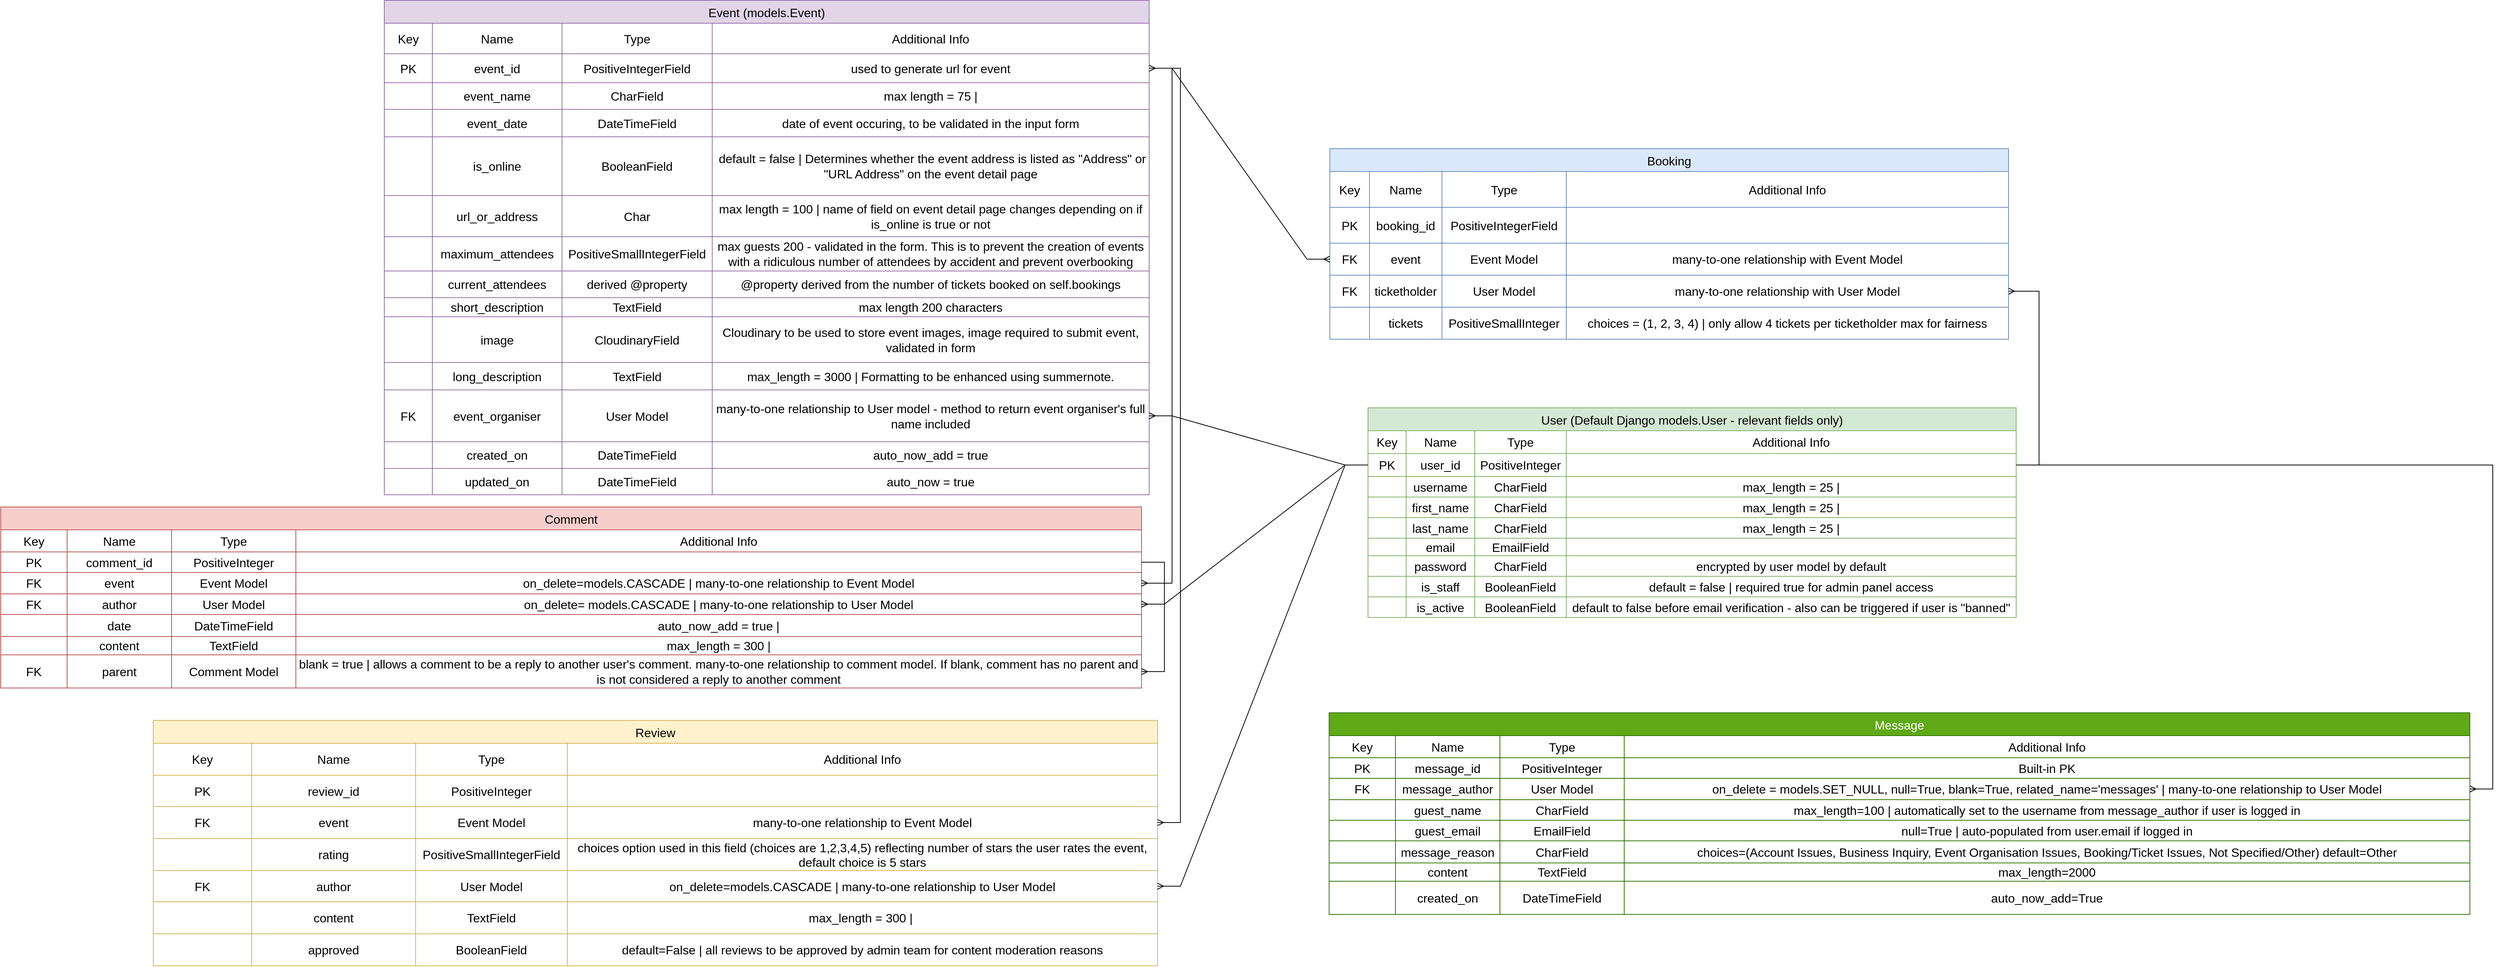 <mxfile version="26.0.9">
  <diagram name="Page-1" id="bqfsbuydzAlktRlNHZDO">
    <mxGraphModel dx="2261" dy="2013" grid="1" gridSize="10" guides="1" tooltips="1" connect="1" arrows="1" fold="1" page="1" pageScale="1" pageWidth="827" pageHeight="1169" math="0" shadow="0">
      <root>
        <mxCell id="0" />
        <mxCell id="1" parent="0" />
        <mxCell id="w2JHaz7uP7hH5NqDD6UE-1" value="User (Default Django models.User - relevant fields only)" style="shape=table;startSize=30;container=1;collapsible=0;childLayout=tableLayout;strokeColor=#82b366;fontSize=16;fillColor=#d5e8d4;" parent="1" vertex="1">
          <mxGeometry x="1180" y="340" width="850" height="275" as="geometry" />
        </mxCell>
        <mxCell id="w2JHaz7uP7hH5NqDD6UE-2" value="" style="shape=tableRow;horizontal=0;startSize=0;swimlaneHead=0;swimlaneBody=0;strokeColor=inherit;top=0;left=0;bottom=0;right=0;collapsible=0;dropTarget=0;fillColor=none;points=[[0,0.5],[1,0.5]];portConstraint=eastwest;fontSize=16;" parent="w2JHaz7uP7hH5NqDD6UE-1" vertex="1">
          <mxGeometry y="30" width="850" height="30" as="geometry" />
        </mxCell>
        <mxCell id="w2JHaz7uP7hH5NqDD6UE-3" value="Key" style="shape=partialRectangle;html=1;whiteSpace=wrap;connectable=0;strokeColor=inherit;overflow=hidden;fillColor=none;top=0;left=0;bottom=0;right=0;pointerEvents=1;fontSize=16;" parent="w2JHaz7uP7hH5NqDD6UE-2" vertex="1">
          <mxGeometry width="50" height="30" as="geometry">
            <mxRectangle width="50" height="30" as="alternateBounds" />
          </mxGeometry>
        </mxCell>
        <mxCell id="w2JHaz7uP7hH5NqDD6UE-4" value="Name" style="shape=partialRectangle;html=1;whiteSpace=wrap;connectable=0;strokeColor=inherit;overflow=hidden;fillColor=none;top=0;left=0;bottom=0;right=0;pointerEvents=1;fontSize=16;" parent="w2JHaz7uP7hH5NqDD6UE-2" vertex="1">
          <mxGeometry x="50" width="90" height="30" as="geometry">
            <mxRectangle width="90" height="30" as="alternateBounds" />
          </mxGeometry>
        </mxCell>
        <mxCell id="w2JHaz7uP7hH5NqDD6UE-5" value="Type" style="shape=partialRectangle;html=1;whiteSpace=wrap;connectable=0;strokeColor=inherit;overflow=hidden;fillColor=none;top=0;left=0;bottom=0;right=0;pointerEvents=1;fontSize=16;" parent="w2JHaz7uP7hH5NqDD6UE-2" vertex="1">
          <mxGeometry x="140" width="120" height="30" as="geometry">
            <mxRectangle width="120" height="30" as="alternateBounds" />
          </mxGeometry>
        </mxCell>
        <mxCell id="w2JHaz7uP7hH5NqDD6UE-14" value="Additional Info" style="shape=partialRectangle;html=1;whiteSpace=wrap;connectable=0;strokeColor=inherit;overflow=hidden;fillColor=none;top=0;left=0;bottom=0;right=0;pointerEvents=1;fontSize=16;" parent="w2JHaz7uP7hH5NqDD6UE-2" vertex="1">
          <mxGeometry x="260" width="590" height="30" as="geometry">
            <mxRectangle width="590" height="30" as="alternateBounds" />
          </mxGeometry>
        </mxCell>
        <mxCell id="w2JHaz7uP7hH5NqDD6UE-6" value="" style="shape=tableRow;horizontal=0;startSize=0;swimlaneHead=0;swimlaneBody=0;strokeColor=inherit;top=0;left=0;bottom=0;right=0;collapsible=0;dropTarget=0;fillColor=none;points=[[0,0.5],[1,0.5]];portConstraint=eastwest;fontSize=16;" parent="w2JHaz7uP7hH5NqDD6UE-1" vertex="1">
          <mxGeometry y="60" width="850" height="30" as="geometry" />
        </mxCell>
        <mxCell id="w2JHaz7uP7hH5NqDD6UE-7" value="PK" style="shape=partialRectangle;html=1;whiteSpace=wrap;connectable=0;strokeColor=inherit;overflow=hidden;fillColor=none;top=0;left=0;bottom=0;right=0;pointerEvents=1;fontSize=16;" parent="w2JHaz7uP7hH5NqDD6UE-6" vertex="1">
          <mxGeometry width="50" height="30" as="geometry">
            <mxRectangle width="50" height="30" as="alternateBounds" />
          </mxGeometry>
        </mxCell>
        <mxCell id="w2JHaz7uP7hH5NqDD6UE-8" value="user_id" style="shape=partialRectangle;html=1;whiteSpace=wrap;connectable=0;strokeColor=inherit;overflow=hidden;fillColor=none;top=0;left=0;bottom=0;right=0;pointerEvents=1;fontSize=16;" parent="w2JHaz7uP7hH5NqDD6UE-6" vertex="1">
          <mxGeometry x="50" width="90" height="30" as="geometry">
            <mxRectangle width="90" height="30" as="alternateBounds" />
          </mxGeometry>
        </mxCell>
        <mxCell id="w2JHaz7uP7hH5NqDD6UE-9" value="PositiveInteger" style="shape=partialRectangle;html=1;whiteSpace=wrap;connectable=0;strokeColor=inherit;overflow=hidden;fillColor=none;top=0;left=0;bottom=0;right=0;pointerEvents=1;fontSize=16;" parent="w2JHaz7uP7hH5NqDD6UE-6" vertex="1">
          <mxGeometry x="140" width="120" height="30" as="geometry">
            <mxRectangle width="120" height="30" as="alternateBounds" />
          </mxGeometry>
        </mxCell>
        <mxCell id="w2JHaz7uP7hH5NqDD6UE-15" style="shape=partialRectangle;html=1;whiteSpace=wrap;connectable=0;strokeColor=inherit;overflow=hidden;fillColor=none;top=0;left=0;bottom=0;right=0;pointerEvents=1;fontSize=16;" parent="w2JHaz7uP7hH5NqDD6UE-6" vertex="1">
          <mxGeometry x="260" width="590" height="30" as="geometry">
            <mxRectangle width="590" height="30" as="alternateBounds" />
          </mxGeometry>
        </mxCell>
        <mxCell id="w2JHaz7uP7hH5NqDD6UE-10" value="" style="shape=tableRow;horizontal=0;startSize=0;swimlaneHead=0;swimlaneBody=0;strokeColor=inherit;top=0;left=0;bottom=0;right=0;collapsible=0;dropTarget=0;fillColor=none;points=[[0,0.5],[1,0.5]];portConstraint=eastwest;fontSize=16;" parent="w2JHaz7uP7hH5NqDD6UE-1" vertex="1">
          <mxGeometry y="90" width="850" height="27" as="geometry" />
        </mxCell>
        <mxCell id="w2JHaz7uP7hH5NqDD6UE-11" value="" style="shape=partialRectangle;html=1;whiteSpace=wrap;connectable=0;strokeColor=inherit;overflow=hidden;fillColor=none;top=0;left=0;bottom=0;right=0;pointerEvents=1;fontSize=16;" parent="w2JHaz7uP7hH5NqDD6UE-10" vertex="1">
          <mxGeometry width="50" height="27" as="geometry">
            <mxRectangle width="50" height="27" as="alternateBounds" />
          </mxGeometry>
        </mxCell>
        <mxCell id="w2JHaz7uP7hH5NqDD6UE-12" value="username" style="shape=partialRectangle;html=1;whiteSpace=wrap;connectable=0;strokeColor=inherit;overflow=hidden;fillColor=none;top=0;left=0;bottom=0;right=0;pointerEvents=1;fontSize=16;" parent="w2JHaz7uP7hH5NqDD6UE-10" vertex="1">
          <mxGeometry x="50" width="90" height="27" as="geometry">
            <mxRectangle width="90" height="27" as="alternateBounds" />
          </mxGeometry>
        </mxCell>
        <mxCell id="w2JHaz7uP7hH5NqDD6UE-13" value="CharField" style="shape=partialRectangle;html=1;whiteSpace=wrap;connectable=0;strokeColor=inherit;overflow=hidden;fillColor=none;top=0;left=0;bottom=0;right=0;pointerEvents=1;fontSize=16;" parent="w2JHaz7uP7hH5NqDD6UE-10" vertex="1">
          <mxGeometry x="140" width="120" height="27" as="geometry">
            <mxRectangle width="120" height="27" as="alternateBounds" />
          </mxGeometry>
        </mxCell>
        <mxCell id="w2JHaz7uP7hH5NqDD6UE-16" value="max_length = 25 |" style="shape=partialRectangle;html=1;whiteSpace=wrap;connectable=0;strokeColor=inherit;overflow=hidden;fillColor=none;top=0;left=0;bottom=0;right=0;pointerEvents=1;fontSize=16;" parent="w2JHaz7uP7hH5NqDD6UE-10" vertex="1">
          <mxGeometry x="260" width="590" height="27" as="geometry">
            <mxRectangle width="590" height="27" as="alternateBounds" />
          </mxGeometry>
        </mxCell>
        <mxCell id="Cl67ufv3YWj9aHkImX3T-1" style="shape=tableRow;horizontal=0;startSize=0;swimlaneHead=0;swimlaneBody=0;strokeColor=inherit;top=0;left=0;bottom=0;right=0;collapsible=0;dropTarget=0;fillColor=none;points=[[0,0.5],[1,0.5]];portConstraint=eastwest;fontSize=16;" parent="w2JHaz7uP7hH5NqDD6UE-1" vertex="1">
          <mxGeometry y="117" width="850" height="27" as="geometry" />
        </mxCell>
        <mxCell id="Cl67ufv3YWj9aHkImX3T-2" style="shape=partialRectangle;html=1;whiteSpace=wrap;connectable=0;strokeColor=inherit;overflow=hidden;fillColor=none;top=0;left=0;bottom=0;right=0;pointerEvents=1;fontSize=16;" parent="Cl67ufv3YWj9aHkImX3T-1" vertex="1">
          <mxGeometry width="50" height="27" as="geometry">
            <mxRectangle width="50" height="27" as="alternateBounds" />
          </mxGeometry>
        </mxCell>
        <mxCell id="Cl67ufv3YWj9aHkImX3T-3" value="first_name" style="shape=partialRectangle;html=1;whiteSpace=wrap;connectable=0;strokeColor=inherit;overflow=hidden;fillColor=none;top=0;left=0;bottom=0;right=0;pointerEvents=1;fontSize=16;" parent="Cl67ufv3YWj9aHkImX3T-1" vertex="1">
          <mxGeometry x="50" width="90" height="27" as="geometry">
            <mxRectangle width="90" height="27" as="alternateBounds" />
          </mxGeometry>
        </mxCell>
        <mxCell id="Cl67ufv3YWj9aHkImX3T-4" value="CharField" style="shape=partialRectangle;html=1;whiteSpace=wrap;connectable=0;strokeColor=inherit;overflow=hidden;fillColor=none;top=0;left=0;bottom=0;right=0;pointerEvents=1;fontSize=16;" parent="Cl67ufv3YWj9aHkImX3T-1" vertex="1">
          <mxGeometry x="140" width="120" height="27" as="geometry">
            <mxRectangle width="120" height="27" as="alternateBounds" />
          </mxGeometry>
        </mxCell>
        <mxCell id="Cl67ufv3YWj9aHkImX3T-5" value="max_length = 25 |" style="shape=partialRectangle;html=1;whiteSpace=wrap;connectable=0;strokeColor=inherit;overflow=hidden;fillColor=none;top=0;left=0;bottom=0;right=0;pointerEvents=1;fontSize=16;" parent="Cl67ufv3YWj9aHkImX3T-1" vertex="1">
          <mxGeometry x="260" width="590" height="27" as="geometry">
            <mxRectangle width="590" height="27" as="alternateBounds" />
          </mxGeometry>
        </mxCell>
        <mxCell id="Cl67ufv3YWj9aHkImX3T-6" style="shape=tableRow;horizontal=0;startSize=0;swimlaneHead=0;swimlaneBody=0;strokeColor=inherit;top=0;left=0;bottom=0;right=0;collapsible=0;dropTarget=0;fillColor=none;points=[[0,0.5],[1,0.5]];portConstraint=eastwest;fontSize=16;" parent="w2JHaz7uP7hH5NqDD6UE-1" vertex="1">
          <mxGeometry y="144" width="850" height="27" as="geometry" />
        </mxCell>
        <mxCell id="Cl67ufv3YWj9aHkImX3T-7" style="shape=partialRectangle;html=1;whiteSpace=wrap;connectable=0;strokeColor=inherit;overflow=hidden;fillColor=none;top=0;left=0;bottom=0;right=0;pointerEvents=1;fontSize=16;" parent="Cl67ufv3YWj9aHkImX3T-6" vertex="1">
          <mxGeometry width="50" height="27" as="geometry">
            <mxRectangle width="50" height="27" as="alternateBounds" />
          </mxGeometry>
        </mxCell>
        <mxCell id="Cl67ufv3YWj9aHkImX3T-8" value="last_name" style="shape=partialRectangle;html=1;whiteSpace=wrap;connectable=0;strokeColor=inherit;overflow=hidden;fillColor=none;top=0;left=0;bottom=0;right=0;pointerEvents=1;fontSize=16;" parent="Cl67ufv3YWj9aHkImX3T-6" vertex="1">
          <mxGeometry x="50" width="90" height="27" as="geometry">
            <mxRectangle width="90" height="27" as="alternateBounds" />
          </mxGeometry>
        </mxCell>
        <mxCell id="Cl67ufv3YWj9aHkImX3T-9" value="CharField" style="shape=partialRectangle;html=1;whiteSpace=wrap;connectable=0;strokeColor=inherit;overflow=hidden;fillColor=none;top=0;left=0;bottom=0;right=0;pointerEvents=1;fontSize=16;" parent="Cl67ufv3YWj9aHkImX3T-6" vertex="1">
          <mxGeometry x="140" width="120" height="27" as="geometry">
            <mxRectangle width="120" height="27" as="alternateBounds" />
          </mxGeometry>
        </mxCell>
        <mxCell id="Cl67ufv3YWj9aHkImX3T-10" value="max_length = 25 |" style="shape=partialRectangle;html=1;whiteSpace=wrap;connectable=0;strokeColor=inherit;overflow=hidden;fillColor=none;top=0;left=0;bottom=0;right=0;pointerEvents=1;fontSize=16;" parent="Cl67ufv3YWj9aHkImX3T-6" vertex="1">
          <mxGeometry x="260" width="590" height="27" as="geometry">
            <mxRectangle width="590" height="27" as="alternateBounds" />
          </mxGeometry>
        </mxCell>
        <mxCell id="w2JHaz7uP7hH5NqDD6UE-70" style="shape=tableRow;horizontal=0;startSize=0;swimlaneHead=0;swimlaneBody=0;strokeColor=inherit;top=0;left=0;bottom=0;right=0;collapsible=0;dropTarget=0;fillColor=none;points=[[0,0.5],[1,0.5]];portConstraint=eastwest;fontSize=16;" parent="w2JHaz7uP7hH5NqDD6UE-1" vertex="1">
          <mxGeometry y="171" width="850" height="23" as="geometry" />
        </mxCell>
        <mxCell id="w2JHaz7uP7hH5NqDD6UE-71" style="shape=partialRectangle;html=1;whiteSpace=wrap;connectable=0;strokeColor=inherit;overflow=hidden;fillColor=none;top=0;left=0;bottom=0;right=0;pointerEvents=1;fontSize=16;" parent="w2JHaz7uP7hH5NqDD6UE-70" vertex="1">
          <mxGeometry width="50" height="23" as="geometry">
            <mxRectangle width="50" height="23" as="alternateBounds" />
          </mxGeometry>
        </mxCell>
        <mxCell id="w2JHaz7uP7hH5NqDD6UE-72" value="email" style="shape=partialRectangle;html=1;whiteSpace=wrap;connectable=0;strokeColor=inherit;overflow=hidden;fillColor=none;top=0;left=0;bottom=0;right=0;pointerEvents=1;fontSize=16;" parent="w2JHaz7uP7hH5NqDD6UE-70" vertex="1">
          <mxGeometry x="50" width="90" height="23" as="geometry">
            <mxRectangle width="90" height="23" as="alternateBounds" />
          </mxGeometry>
        </mxCell>
        <mxCell id="w2JHaz7uP7hH5NqDD6UE-73" value="EmailField" style="shape=partialRectangle;html=1;whiteSpace=wrap;connectable=0;strokeColor=inherit;overflow=hidden;fillColor=none;top=0;left=0;bottom=0;right=0;pointerEvents=1;fontSize=16;" parent="w2JHaz7uP7hH5NqDD6UE-70" vertex="1">
          <mxGeometry x="140" width="120" height="23" as="geometry">
            <mxRectangle width="120" height="23" as="alternateBounds" />
          </mxGeometry>
        </mxCell>
        <mxCell id="w2JHaz7uP7hH5NqDD6UE-74" style="shape=partialRectangle;html=1;whiteSpace=wrap;connectable=0;strokeColor=inherit;overflow=hidden;fillColor=none;top=0;left=0;bottom=0;right=0;pointerEvents=1;fontSize=16;" parent="w2JHaz7uP7hH5NqDD6UE-70" vertex="1">
          <mxGeometry x="260" width="590" height="23" as="geometry">
            <mxRectangle width="590" height="23" as="alternateBounds" />
          </mxGeometry>
        </mxCell>
        <mxCell id="w2JHaz7uP7hH5NqDD6UE-75" style="shape=tableRow;horizontal=0;startSize=0;swimlaneHead=0;swimlaneBody=0;strokeColor=inherit;top=0;left=0;bottom=0;right=0;collapsible=0;dropTarget=0;fillColor=none;points=[[0,0.5],[1,0.5]];portConstraint=eastwest;fontSize=16;" parent="w2JHaz7uP7hH5NqDD6UE-1" vertex="1">
          <mxGeometry y="194" width="850" height="27" as="geometry" />
        </mxCell>
        <mxCell id="w2JHaz7uP7hH5NqDD6UE-76" style="shape=partialRectangle;html=1;whiteSpace=wrap;connectable=0;strokeColor=inherit;overflow=hidden;fillColor=none;top=0;left=0;bottom=0;right=0;pointerEvents=1;fontSize=16;" parent="w2JHaz7uP7hH5NqDD6UE-75" vertex="1">
          <mxGeometry width="50" height="27" as="geometry">
            <mxRectangle width="50" height="27" as="alternateBounds" />
          </mxGeometry>
        </mxCell>
        <mxCell id="w2JHaz7uP7hH5NqDD6UE-77" value="password" style="shape=partialRectangle;html=1;whiteSpace=wrap;connectable=0;strokeColor=inherit;overflow=hidden;fillColor=none;top=0;left=0;bottom=0;right=0;pointerEvents=1;fontSize=16;" parent="w2JHaz7uP7hH5NqDD6UE-75" vertex="1">
          <mxGeometry x="50" width="90" height="27" as="geometry">
            <mxRectangle width="90" height="27" as="alternateBounds" />
          </mxGeometry>
        </mxCell>
        <mxCell id="w2JHaz7uP7hH5NqDD6UE-78" value="CharField" style="shape=partialRectangle;html=1;whiteSpace=wrap;connectable=0;strokeColor=inherit;overflow=hidden;fillColor=none;top=0;left=0;bottom=0;right=0;pointerEvents=1;fontSize=16;" parent="w2JHaz7uP7hH5NqDD6UE-75" vertex="1">
          <mxGeometry x="140" width="120" height="27" as="geometry">
            <mxRectangle width="120" height="27" as="alternateBounds" />
          </mxGeometry>
        </mxCell>
        <mxCell id="w2JHaz7uP7hH5NqDD6UE-79" value="encrypted by user model by default" style="shape=partialRectangle;html=1;whiteSpace=wrap;connectable=0;strokeColor=inherit;overflow=hidden;fillColor=none;top=0;left=0;bottom=0;right=0;pointerEvents=1;fontSize=16;" parent="w2JHaz7uP7hH5NqDD6UE-75" vertex="1">
          <mxGeometry x="260" width="590" height="27" as="geometry">
            <mxRectangle width="590" height="27" as="alternateBounds" />
          </mxGeometry>
        </mxCell>
        <mxCell id="w2JHaz7uP7hH5NqDD6UE-80" style="shape=tableRow;horizontal=0;startSize=0;swimlaneHead=0;swimlaneBody=0;strokeColor=inherit;top=0;left=0;bottom=0;right=0;collapsible=0;dropTarget=0;fillColor=none;points=[[0,0.5],[1,0.5]];portConstraint=eastwest;fontSize=16;" parent="w2JHaz7uP7hH5NqDD6UE-1" vertex="1">
          <mxGeometry y="221" width="850" height="27" as="geometry" />
        </mxCell>
        <mxCell id="w2JHaz7uP7hH5NqDD6UE-81" style="shape=partialRectangle;html=1;whiteSpace=wrap;connectable=0;strokeColor=inherit;overflow=hidden;fillColor=none;top=0;left=0;bottom=0;right=0;pointerEvents=1;fontSize=16;" parent="w2JHaz7uP7hH5NqDD6UE-80" vertex="1">
          <mxGeometry width="50" height="27" as="geometry">
            <mxRectangle width="50" height="27" as="alternateBounds" />
          </mxGeometry>
        </mxCell>
        <mxCell id="w2JHaz7uP7hH5NqDD6UE-82" value="is_staff" style="shape=partialRectangle;html=1;whiteSpace=wrap;connectable=0;strokeColor=inherit;overflow=hidden;fillColor=none;top=0;left=0;bottom=0;right=0;pointerEvents=1;fontSize=16;" parent="w2JHaz7uP7hH5NqDD6UE-80" vertex="1">
          <mxGeometry x="50" width="90" height="27" as="geometry">
            <mxRectangle width="90" height="27" as="alternateBounds" />
          </mxGeometry>
        </mxCell>
        <mxCell id="w2JHaz7uP7hH5NqDD6UE-83" value="BooleanField" style="shape=partialRectangle;html=1;whiteSpace=wrap;connectable=0;strokeColor=inherit;overflow=hidden;fillColor=none;top=0;left=0;bottom=0;right=0;pointerEvents=1;fontSize=16;" parent="w2JHaz7uP7hH5NqDD6UE-80" vertex="1">
          <mxGeometry x="140" width="120" height="27" as="geometry">
            <mxRectangle width="120" height="27" as="alternateBounds" />
          </mxGeometry>
        </mxCell>
        <mxCell id="w2JHaz7uP7hH5NqDD6UE-84" value="default = false | required true for admin panel access" style="shape=partialRectangle;html=1;whiteSpace=wrap;connectable=0;strokeColor=inherit;overflow=hidden;fillColor=none;top=0;left=0;bottom=0;right=0;pointerEvents=1;fontSize=16;" parent="w2JHaz7uP7hH5NqDD6UE-80" vertex="1">
          <mxGeometry x="260" width="590" height="27" as="geometry">
            <mxRectangle width="590" height="27" as="alternateBounds" />
          </mxGeometry>
        </mxCell>
        <mxCell id="yGobTbZYCNl5wQGwiJMD-1" style="shape=tableRow;horizontal=0;startSize=0;swimlaneHead=0;swimlaneBody=0;strokeColor=inherit;top=0;left=0;bottom=0;right=0;collapsible=0;dropTarget=0;fillColor=none;points=[[0,0.5],[1,0.5]];portConstraint=eastwest;fontSize=16;" parent="w2JHaz7uP7hH5NqDD6UE-1" vertex="1">
          <mxGeometry y="248" width="850" height="27" as="geometry" />
        </mxCell>
        <mxCell id="yGobTbZYCNl5wQGwiJMD-2" style="shape=partialRectangle;html=1;whiteSpace=wrap;connectable=0;strokeColor=inherit;overflow=hidden;fillColor=none;top=0;left=0;bottom=0;right=0;pointerEvents=1;fontSize=16;" parent="yGobTbZYCNl5wQGwiJMD-1" vertex="1">
          <mxGeometry width="50" height="27" as="geometry">
            <mxRectangle width="50" height="27" as="alternateBounds" />
          </mxGeometry>
        </mxCell>
        <mxCell id="yGobTbZYCNl5wQGwiJMD-3" value="is_active" style="shape=partialRectangle;html=1;whiteSpace=wrap;connectable=0;strokeColor=inherit;overflow=hidden;fillColor=none;top=0;left=0;bottom=0;right=0;pointerEvents=1;fontSize=16;" parent="yGobTbZYCNl5wQGwiJMD-1" vertex="1">
          <mxGeometry x="50" width="90" height="27" as="geometry">
            <mxRectangle width="90" height="27" as="alternateBounds" />
          </mxGeometry>
        </mxCell>
        <mxCell id="yGobTbZYCNl5wQGwiJMD-4" value="BooleanField" style="shape=partialRectangle;html=1;whiteSpace=wrap;connectable=0;strokeColor=inherit;overflow=hidden;fillColor=none;top=0;left=0;bottom=0;right=0;pointerEvents=1;fontSize=16;" parent="yGobTbZYCNl5wQGwiJMD-1" vertex="1">
          <mxGeometry x="140" width="120" height="27" as="geometry">
            <mxRectangle width="120" height="27" as="alternateBounds" />
          </mxGeometry>
        </mxCell>
        <mxCell id="yGobTbZYCNl5wQGwiJMD-5" value="default to false before email verification - also can be triggered if user is &quot;banned&quot;" style="shape=partialRectangle;html=1;whiteSpace=wrap;connectable=0;strokeColor=inherit;overflow=hidden;fillColor=none;top=0;left=0;bottom=0;right=0;pointerEvents=1;fontSize=16;" parent="yGobTbZYCNl5wQGwiJMD-1" vertex="1">
          <mxGeometry x="260" width="590" height="27" as="geometry">
            <mxRectangle width="590" height="27" as="alternateBounds" />
          </mxGeometry>
        </mxCell>
        <mxCell id="w2JHaz7uP7hH5NqDD6UE-17" value="Event (models.Event)" style="shape=table;startSize=30;container=1;collapsible=0;childLayout=tableLayout;strokeColor=#9673a6;fontSize=16;fillColor=#e1d5e7;" parent="1" vertex="1">
          <mxGeometry x="-110" y="-194.5" width="1003" height="648.5" as="geometry" />
        </mxCell>
        <mxCell id="w2JHaz7uP7hH5NqDD6UE-18" value="" style="shape=tableRow;horizontal=0;startSize=0;swimlaneHead=0;swimlaneBody=0;strokeColor=inherit;top=0;left=0;bottom=0;right=0;collapsible=0;dropTarget=0;fillColor=none;points=[[0,0.5],[1,0.5]];portConstraint=eastwest;fontSize=16;" parent="w2JHaz7uP7hH5NqDD6UE-17" vertex="1">
          <mxGeometry y="30" width="1003" height="40" as="geometry" />
        </mxCell>
        <mxCell id="w2JHaz7uP7hH5NqDD6UE-19" value="Key" style="shape=partialRectangle;html=1;whiteSpace=wrap;connectable=0;strokeColor=inherit;overflow=hidden;fillColor=none;top=0;left=0;bottom=0;right=0;pointerEvents=1;fontSize=16;" parent="w2JHaz7uP7hH5NqDD6UE-18" vertex="1">
          <mxGeometry width="63" height="40" as="geometry">
            <mxRectangle width="63" height="40" as="alternateBounds" />
          </mxGeometry>
        </mxCell>
        <mxCell id="w2JHaz7uP7hH5NqDD6UE-20" value="Name" style="shape=partialRectangle;html=1;whiteSpace=wrap;connectable=0;strokeColor=inherit;overflow=hidden;fillColor=none;top=0;left=0;bottom=0;right=0;pointerEvents=1;fontSize=16;" parent="w2JHaz7uP7hH5NqDD6UE-18" vertex="1">
          <mxGeometry x="63" width="170" height="40" as="geometry">
            <mxRectangle width="170" height="40" as="alternateBounds" />
          </mxGeometry>
        </mxCell>
        <mxCell id="w2JHaz7uP7hH5NqDD6UE-21" value="Type" style="shape=partialRectangle;html=1;whiteSpace=wrap;connectable=0;strokeColor=inherit;overflow=hidden;fillColor=none;top=0;left=0;bottom=0;right=0;pointerEvents=1;fontSize=16;" parent="w2JHaz7uP7hH5NqDD6UE-18" vertex="1">
          <mxGeometry x="233" width="197" height="40" as="geometry">
            <mxRectangle width="197" height="40" as="alternateBounds" />
          </mxGeometry>
        </mxCell>
        <mxCell id="w2JHaz7uP7hH5NqDD6UE-22" value="Additional Info" style="shape=partialRectangle;html=1;whiteSpace=wrap;connectable=0;strokeColor=inherit;overflow=hidden;fillColor=none;top=0;left=0;bottom=0;right=0;pointerEvents=1;fontSize=16;" parent="w2JHaz7uP7hH5NqDD6UE-18" vertex="1">
          <mxGeometry x="430" width="573" height="40" as="geometry">
            <mxRectangle width="573" height="40" as="alternateBounds" />
          </mxGeometry>
        </mxCell>
        <mxCell id="w2JHaz7uP7hH5NqDD6UE-23" value="" style="shape=tableRow;horizontal=0;startSize=0;swimlaneHead=0;swimlaneBody=0;strokeColor=inherit;top=0;left=0;bottom=0;right=0;collapsible=0;dropTarget=0;fillColor=none;points=[[0,0.5],[1,0.5]];portConstraint=eastwest;fontSize=16;" parent="w2JHaz7uP7hH5NqDD6UE-17" vertex="1">
          <mxGeometry y="70" width="1003" height="38" as="geometry" />
        </mxCell>
        <mxCell id="w2JHaz7uP7hH5NqDD6UE-24" value="PK" style="shape=partialRectangle;html=1;whiteSpace=wrap;connectable=0;strokeColor=inherit;overflow=hidden;fillColor=none;top=0;left=0;bottom=0;right=0;pointerEvents=1;fontSize=16;" parent="w2JHaz7uP7hH5NqDD6UE-23" vertex="1">
          <mxGeometry width="63" height="38" as="geometry">
            <mxRectangle width="63" height="38" as="alternateBounds" />
          </mxGeometry>
        </mxCell>
        <mxCell id="w2JHaz7uP7hH5NqDD6UE-25" value="event_id" style="shape=partialRectangle;html=1;whiteSpace=wrap;connectable=0;strokeColor=inherit;overflow=hidden;fillColor=none;top=0;left=0;bottom=0;right=0;pointerEvents=1;fontSize=16;" parent="w2JHaz7uP7hH5NqDD6UE-23" vertex="1">
          <mxGeometry x="63" width="170" height="38" as="geometry">
            <mxRectangle width="170" height="38" as="alternateBounds" />
          </mxGeometry>
        </mxCell>
        <mxCell id="w2JHaz7uP7hH5NqDD6UE-26" value="PositiveIntegerField" style="shape=partialRectangle;html=1;whiteSpace=wrap;connectable=0;strokeColor=inherit;overflow=hidden;fillColor=none;top=0;left=0;bottom=0;right=0;pointerEvents=1;fontSize=16;" parent="w2JHaz7uP7hH5NqDD6UE-23" vertex="1">
          <mxGeometry x="233" width="197" height="38" as="geometry">
            <mxRectangle width="197" height="38" as="alternateBounds" />
          </mxGeometry>
        </mxCell>
        <mxCell id="w2JHaz7uP7hH5NqDD6UE-27" value="used to generate url for event" style="shape=partialRectangle;html=1;whiteSpace=wrap;connectable=0;strokeColor=inherit;overflow=hidden;fillColor=none;top=0;left=0;bottom=0;right=0;pointerEvents=1;fontSize=16;" parent="w2JHaz7uP7hH5NqDD6UE-23" vertex="1">
          <mxGeometry x="430" width="573" height="38" as="geometry">
            <mxRectangle width="573" height="38" as="alternateBounds" />
          </mxGeometry>
        </mxCell>
        <mxCell id="w2JHaz7uP7hH5NqDD6UE-28" value="" style="shape=tableRow;horizontal=0;startSize=0;swimlaneHead=0;swimlaneBody=0;strokeColor=inherit;top=0;left=0;bottom=0;right=0;collapsible=0;dropTarget=0;fillColor=none;points=[[0,0.5],[1,0.5]];portConstraint=eastwest;fontSize=16;" parent="w2JHaz7uP7hH5NqDD6UE-17" vertex="1">
          <mxGeometry y="108" width="1003" height="35" as="geometry" />
        </mxCell>
        <mxCell id="w2JHaz7uP7hH5NqDD6UE-29" value="" style="shape=partialRectangle;html=1;whiteSpace=wrap;connectable=0;strokeColor=inherit;overflow=hidden;fillColor=none;top=0;left=0;bottom=0;right=0;pointerEvents=1;fontSize=16;" parent="w2JHaz7uP7hH5NqDD6UE-28" vertex="1">
          <mxGeometry width="63" height="35" as="geometry">
            <mxRectangle width="63" height="35" as="alternateBounds" />
          </mxGeometry>
        </mxCell>
        <mxCell id="w2JHaz7uP7hH5NqDD6UE-30" value="event_name" style="shape=partialRectangle;html=1;whiteSpace=wrap;connectable=0;strokeColor=inherit;overflow=hidden;fillColor=none;top=0;left=0;bottom=0;right=0;pointerEvents=1;fontSize=16;" parent="w2JHaz7uP7hH5NqDD6UE-28" vertex="1">
          <mxGeometry x="63" width="170" height="35" as="geometry">
            <mxRectangle width="170" height="35" as="alternateBounds" />
          </mxGeometry>
        </mxCell>
        <mxCell id="w2JHaz7uP7hH5NqDD6UE-31" value="CharField" style="shape=partialRectangle;html=1;whiteSpace=wrap;connectable=0;strokeColor=inherit;overflow=hidden;fillColor=none;top=0;left=0;bottom=0;right=0;pointerEvents=1;fontSize=16;" parent="w2JHaz7uP7hH5NqDD6UE-28" vertex="1">
          <mxGeometry x="233" width="197" height="35" as="geometry">
            <mxRectangle width="197" height="35" as="alternateBounds" />
          </mxGeometry>
        </mxCell>
        <mxCell id="w2JHaz7uP7hH5NqDD6UE-32" value="max length = 75 |" style="shape=partialRectangle;html=1;whiteSpace=wrap;connectable=0;strokeColor=inherit;overflow=hidden;fillColor=none;top=0;left=0;bottom=0;right=0;pointerEvents=1;fontSize=16;" parent="w2JHaz7uP7hH5NqDD6UE-28" vertex="1">
          <mxGeometry x="430" width="573" height="35" as="geometry">
            <mxRectangle width="573" height="35" as="alternateBounds" />
          </mxGeometry>
        </mxCell>
        <mxCell id="w2JHaz7uP7hH5NqDD6UE-85" style="shape=tableRow;horizontal=0;startSize=0;swimlaneHead=0;swimlaneBody=0;strokeColor=inherit;top=0;left=0;bottom=0;right=0;collapsible=0;dropTarget=0;fillColor=none;points=[[0,0.5],[1,0.5]];portConstraint=eastwest;fontSize=16;" parent="w2JHaz7uP7hH5NqDD6UE-17" vertex="1">
          <mxGeometry y="143" width="1003" height="36" as="geometry" />
        </mxCell>
        <mxCell id="w2JHaz7uP7hH5NqDD6UE-86" style="shape=partialRectangle;html=1;whiteSpace=wrap;connectable=0;strokeColor=inherit;overflow=hidden;fillColor=none;top=0;left=0;bottom=0;right=0;pointerEvents=1;fontSize=16;" parent="w2JHaz7uP7hH5NqDD6UE-85" vertex="1">
          <mxGeometry width="63" height="36" as="geometry">
            <mxRectangle width="63" height="36" as="alternateBounds" />
          </mxGeometry>
        </mxCell>
        <mxCell id="w2JHaz7uP7hH5NqDD6UE-87" value="event_date" style="shape=partialRectangle;html=1;whiteSpace=wrap;connectable=0;strokeColor=inherit;overflow=hidden;fillColor=none;top=0;left=0;bottom=0;right=0;pointerEvents=1;fontSize=16;" parent="w2JHaz7uP7hH5NqDD6UE-85" vertex="1">
          <mxGeometry x="63" width="170" height="36" as="geometry">
            <mxRectangle width="170" height="36" as="alternateBounds" />
          </mxGeometry>
        </mxCell>
        <mxCell id="w2JHaz7uP7hH5NqDD6UE-88" value="DateTimeField" style="shape=partialRectangle;html=1;whiteSpace=wrap;connectable=0;strokeColor=inherit;overflow=hidden;fillColor=none;top=0;left=0;bottom=0;right=0;pointerEvents=1;fontSize=16;" parent="w2JHaz7uP7hH5NqDD6UE-85" vertex="1">
          <mxGeometry x="233" width="197" height="36" as="geometry">
            <mxRectangle width="197" height="36" as="alternateBounds" />
          </mxGeometry>
        </mxCell>
        <mxCell id="w2JHaz7uP7hH5NqDD6UE-89" value="date of event occuring, to be validated in the input form" style="shape=partialRectangle;html=1;whiteSpace=wrap;connectable=0;strokeColor=inherit;overflow=hidden;fillColor=none;top=0;left=0;bottom=0;right=0;pointerEvents=1;fontSize=16;" parent="w2JHaz7uP7hH5NqDD6UE-85" vertex="1">
          <mxGeometry x="430" width="573" height="36" as="geometry">
            <mxRectangle width="573" height="36" as="alternateBounds" />
          </mxGeometry>
        </mxCell>
        <mxCell id="Jhk2qc18iemRGYJZ5KQD-61" style="shape=tableRow;horizontal=0;startSize=0;swimlaneHead=0;swimlaneBody=0;strokeColor=inherit;top=0;left=0;bottom=0;right=0;collapsible=0;dropTarget=0;fillColor=none;points=[[0,0.5],[1,0.5]];portConstraint=eastwest;fontSize=16;" parent="w2JHaz7uP7hH5NqDD6UE-17" vertex="1">
          <mxGeometry y="179" width="1003" height="77" as="geometry" />
        </mxCell>
        <mxCell id="Jhk2qc18iemRGYJZ5KQD-62" style="shape=partialRectangle;html=1;whiteSpace=wrap;connectable=0;strokeColor=inherit;overflow=hidden;fillColor=none;top=0;left=0;bottom=0;right=0;pointerEvents=1;fontSize=16;" parent="Jhk2qc18iemRGYJZ5KQD-61" vertex="1">
          <mxGeometry width="63" height="77" as="geometry">
            <mxRectangle width="63" height="77" as="alternateBounds" />
          </mxGeometry>
        </mxCell>
        <mxCell id="Jhk2qc18iemRGYJZ5KQD-63" value="is_online" style="shape=partialRectangle;html=1;whiteSpace=wrap;connectable=0;strokeColor=inherit;overflow=hidden;fillColor=none;top=0;left=0;bottom=0;right=0;pointerEvents=1;fontSize=16;" parent="Jhk2qc18iemRGYJZ5KQD-61" vertex="1">
          <mxGeometry x="63" width="170" height="77" as="geometry">
            <mxRectangle width="170" height="77" as="alternateBounds" />
          </mxGeometry>
        </mxCell>
        <mxCell id="Jhk2qc18iemRGYJZ5KQD-64" value="BooleanField" style="shape=partialRectangle;html=1;whiteSpace=wrap;connectable=0;strokeColor=inherit;overflow=hidden;fillColor=none;top=0;left=0;bottom=0;right=0;pointerEvents=1;fontSize=16;" parent="Jhk2qc18iemRGYJZ5KQD-61" vertex="1">
          <mxGeometry x="233" width="197" height="77" as="geometry">
            <mxRectangle width="197" height="77" as="alternateBounds" />
          </mxGeometry>
        </mxCell>
        <mxCell id="Jhk2qc18iemRGYJZ5KQD-65" value="&amp;nbsp;default = false | Determines whether the event address is listed as &quot;Address&quot; or &quot;URL Address&quot; on the event detail page" style="shape=partialRectangle;html=1;whiteSpace=wrap;connectable=0;strokeColor=inherit;overflow=hidden;fillColor=none;top=0;left=0;bottom=0;right=0;pointerEvents=1;fontSize=16;" parent="Jhk2qc18iemRGYJZ5KQD-61" vertex="1">
          <mxGeometry x="430" width="573" height="77" as="geometry">
            <mxRectangle width="573" height="77" as="alternateBounds" />
          </mxGeometry>
        </mxCell>
        <mxCell id="w2JHaz7uP7hH5NqDD6UE-90" style="shape=tableRow;horizontal=0;startSize=0;swimlaneHead=0;swimlaneBody=0;strokeColor=inherit;top=0;left=0;bottom=0;right=0;collapsible=0;dropTarget=0;fillColor=none;points=[[0,0.5],[1,0.5]];portConstraint=eastwest;fontSize=16;" parent="w2JHaz7uP7hH5NqDD6UE-17" vertex="1">
          <mxGeometry y="256" width="1003" height="54" as="geometry" />
        </mxCell>
        <mxCell id="w2JHaz7uP7hH5NqDD6UE-91" style="shape=partialRectangle;html=1;whiteSpace=wrap;connectable=0;strokeColor=inherit;overflow=hidden;fillColor=none;top=0;left=0;bottom=0;right=0;pointerEvents=1;fontSize=16;" parent="w2JHaz7uP7hH5NqDD6UE-90" vertex="1">
          <mxGeometry width="63" height="54" as="geometry">
            <mxRectangle width="63" height="54" as="alternateBounds" />
          </mxGeometry>
        </mxCell>
        <mxCell id="w2JHaz7uP7hH5NqDD6UE-92" value="url_or_address" style="shape=partialRectangle;html=1;whiteSpace=wrap;connectable=0;strokeColor=inherit;overflow=hidden;fillColor=none;top=0;left=0;bottom=0;right=0;pointerEvents=1;fontSize=16;" parent="w2JHaz7uP7hH5NqDD6UE-90" vertex="1">
          <mxGeometry x="63" width="170" height="54" as="geometry">
            <mxRectangle width="170" height="54" as="alternateBounds" />
          </mxGeometry>
        </mxCell>
        <mxCell id="w2JHaz7uP7hH5NqDD6UE-93" value="Char" style="shape=partialRectangle;html=1;whiteSpace=wrap;connectable=0;strokeColor=inherit;overflow=hidden;fillColor=none;top=0;left=0;bottom=0;right=0;pointerEvents=1;fontSize=16;" parent="w2JHaz7uP7hH5NqDD6UE-90" vertex="1">
          <mxGeometry x="233" width="197" height="54" as="geometry">
            <mxRectangle width="197" height="54" as="alternateBounds" />
          </mxGeometry>
        </mxCell>
        <mxCell id="w2JHaz7uP7hH5NqDD6UE-94" value="max length = 100 | name of field on event detail page changes depending on if is_online is true or not" style="shape=partialRectangle;html=1;whiteSpace=wrap;connectable=0;strokeColor=inherit;overflow=hidden;fillColor=none;top=0;left=0;bottom=0;right=0;pointerEvents=1;fontSize=16;" parent="w2JHaz7uP7hH5NqDD6UE-90" vertex="1">
          <mxGeometry x="430" width="573" height="54" as="geometry">
            <mxRectangle width="573" height="54" as="alternateBounds" />
          </mxGeometry>
        </mxCell>
        <mxCell id="w2JHaz7uP7hH5NqDD6UE-95" style="shape=tableRow;horizontal=0;startSize=0;swimlaneHead=0;swimlaneBody=0;strokeColor=inherit;top=0;left=0;bottom=0;right=0;collapsible=0;dropTarget=0;fillColor=none;points=[[0,0.5],[1,0.5]];portConstraint=eastwest;fontSize=16;" parent="w2JHaz7uP7hH5NqDD6UE-17" vertex="1">
          <mxGeometry y="310" width="1003" height="45" as="geometry" />
        </mxCell>
        <mxCell id="w2JHaz7uP7hH5NqDD6UE-96" style="shape=partialRectangle;html=1;whiteSpace=wrap;connectable=0;strokeColor=inherit;overflow=hidden;fillColor=none;top=0;left=0;bottom=0;right=0;pointerEvents=1;fontSize=16;" parent="w2JHaz7uP7hH5NqDD6UE-95" vertex="1">
          <mxGeometry width="63" height="45" as="geometry">
            <mxRectangle width="63" height="45" as="alternateBounds" />
          </mxGeometry>
        </mxCell>
        <mxCell id="w2JHaz7uP7hH5NqDD6UE-97" value="maximum_attendees" style="shape=partialRectangle;html=1;whiteSpace=wrap;connectable=0;strokeColor=inherit;overflow=hidden;fillColor=none;top=0;left=0;bottom=0;right=0;pointerEvents=1;fontSize=16;" parent="w2JHaz7uP7hH5NqDD6UE-95" vertex="1">
          <mxGeometry x="63" width="170" height="45" as="geometry">
            <mxRectangle width="170" height="45" as="alternateBounds" />
          </mxGeometry>
        </mxCell>
        <mxCell id="w2JHaz7uP7hH5NqDD6UE-98" value="PositiveSmallIntegerField" style="shape=partialRectangle;html=1;whiteSpace=wrap;connectable=0;strokeColor=inherit;overflow=hidden;fillColor=none;top=0;left=0;bottom=0;right=0;pointerEvents=1;fontSize=16;" parent="w2JHaz7uP7hH5NqDD6UE-95" vertex="1">
          <mxGeometry x="233" width="197" height="45" as="geometry">
            <mxRectangle width="197" height="45" as="alternateBounds" />
          </mxGeometry>
        </mxCell>
        <mxCell id="w2JHaz7uP7hH5NqDD6UE-99" value="max guests 200 - validated in the form. This is to prevent the creation of events with a ridiculous number of attendees by accident and prevent overbooking" style="shape=partialRectangle;html=1;whiteSpace=wrap;connectable=0;strokeColor=inherit;overflow=hidden;fillColor=none;top=0;left=0;bottom=0;right=0;pointerEvents=1;fontSize=16;" parent="w2JHaz7uP7hH5NqDD6UE-95" vertex="1">
          <mxGeometry x="430" width="573" height="45" as="geometry">
            <mxRectangle width="573" height="45" as="alternateBounds" />
          </mxGeometry>
        </mxCell>
        <mxCell id="oC64nerQ9CRqtGgoc1SY-16" style="shape=tableRow;horizontal=0;startSize=0;swimlaneHead=0;swimlaneBody=0;strokeColor=inherit;top=0;left=0;bottom=0;right=0;collapsible=0;dropTarget=0;fillColor=none;points=[[0,0.5],[1,0.5]];portConstraint=eastwest;fontSize=16;" parent="w2JHaz7uP7hH5NqDD6UE-17" vertex="1">
          <mxGeometry y="355" width="1003" height="35" as="geometry" />
        </mxCell>
        <mxCell id="oC64nerQ9CRqtGgoc1SY-17" value="" style="shape=partialRectangle;html=1;whiteSpace=wrap;connectable=0;strokeColor=inherit;overflow=hidden;fillColor=none;top=0;left=0;bottom=0;right=0;pointerEvents=1;fontSize=16;" parent="oC64nerQ9CRqtGgoc1SY-16" vertex="1">
          <mxGeometry width="63" height="35" as="geometry">
            <mxRectangle width="63" height="35" as="alternateBounds" />
          </mxGeometry>
        </mxCell>
        <mxCell id="oC64nerQ9CRqtGgoc1SY-18" value="current_attendees" style="shape=partialRectangle;html=1;whiteSpace=wrap;connectable=0;strokeColor=inherit;overflow=hidden;fillColor=none;top=0;left=0;bottom=0;right=0;pointerEvents=1;fontSize=16;" parent="oC64nerQ9CRqtGgoc1SY-16" vertex="1">
          <mxGeometry x="63" width="170" height="35" as="geometry">
            <mxRectangle width="170" height="35" as="alternateBounds" />
          </mxGeometry>
        </mxCell>
        <mxCell id="oC64nerQ9CRqtGgoc1SY-19" value="derived @property" style="shape=partialRectangle;html=1;whiteSpace=wrap;connectable=0;strokeColor=inherit;overflow=hidden;fillColor=none;top=0;left=0;bottom=0;right=0;pointerEvents=1;fontSize=16;" parent="oC64nerQ9CRqtGgoc1SY-16" vertex="1">
          <mxGeometry x="233" width="197" height="35" as="geometry">
            <mxRectangle width="197" height="35" as="alternateBounds" />
          </mxGeometry>
        </mxCell>
        <mxCell id="oC64nerQ9CRqtGgoc1SY-20" value="@property derived from the number of tickets booked on self.bookings" style="shape=partialRectangle;html=1;whiteSpace=wrap;connectable=0;strokeColor=inherit;overflow=hidden;fillColor=none;top=0;left=0;bottom=0;right=0;pointerEvents=1;fontSize=16;" parent="oC64nerQ9CRqtGgoc1SY-16" vertex="1">
          <mxGeometry x="430" width="573" height="35" as="geometry">
            <mxRectangle width="573" height="35" as="alternateBounds" />
          </mxGeometry>
        </mxCell>
        <mxCell id="w2JHaz7uP7hH5NqDD6UE-100" style="shape=tableRow;horizontal=0;startSize=0;swimlaneHead=0;swimlaneBody=0;strokeColor=inherit;top=0;left=0;bottom=0;right=0;collapsible=0;dropTarget=0;fillColor=none;points=[[0,0.5],[1,0.5]];portConstraint=eastwest;fontSize=16;" parent="w2JHaz7uP7hH5NqDD6UE-17" vertex="1">
          <mxGeometry y="390" width="1003" height="25" as="geometry" />
        </mxCell>
        <mxCell id="w2JHaz7uP7hH5NqDD6UE-101" style="shape=partialRectangle;html=1;whiteSpace=wrap;connectable=0;strokeColor=inherit;overflow=hidden;fillColor=none;top=0;left=0;bottom=0;right=0;pointerEvents=1;fontSize=16;" parent="w2JHaz7uP7hH5NqDD6UE-100" vertex="1">
          <mxGeometry width="63" height="25" as="geometry">
            <mxRectangle width="63" height="25" as="alternateBounds" />
          </mxGeometry>
        </mxCell>
        <mxCell id="w2JHaz7uP7hH5NqDD6UE-102" value="short_description" style="shape=partialRectangle;html=1;whiteSpace=wrap;connectable=0;strokeColor=inherit;overflow=hidden;fillColor=none;top=0;left=0;bottom=0;right=0;pointerEvents=1;fontSize=16;" parent="w2JHaz7uP7hH5NqDD6UE-100" vertex="1">
          <mxGeometry x="63" width="170" height="25" as="geometry">
            <mxRectangle width="170" height="25" as="alternateBounds" />
          </mxGeometry>
        </mxCell>
        <mxCell id="w2JHaz7uP7hH5NqDD6UE-103" value="TextField" style="shape=partialRectangle;html=1;whiteSpace=wrap;connectable=0;strokeColor=inherit;overflow=hidden;fillColor=none;top=0;left=0;bottom=0;right=0;pointerEvents=1;fontSize=16;" parent="w2JHaz7uP7hH5NqDD6UE-100" vertex="1">
          <mxGeometry x="233" width="197" height="25" as="geometry">
            <mxRectangle width="197" height="25" as="alternateBounds" />
          </mxGeometry>
        </mxCell>
        <mxCell id="w2JHaz7uP7hH5NqDD6UE-104" value="max length 200 characters" style="shape=partialRectangle;html=1;whiteSpace=wrap;connectable=0;strokeColor=inherit;overflow=hidden;fillColor=none;top=0;left=0;bottom=0;right=0;pointerEvents=1;fontSize=16;" parent="w2JHaz7uP7hH5NqDD6UE-100" vertex="1">
          <mxGeometry x="430" width="573" height="25" as="geometry">
            <mxRectangle width="573" height="25" as="alternateBounds" />
          </mxGeometry>
        </mxCell>
        <mxCell id="w2JHaz7uP7hH5NqDD6UE-105" style="shape=tableRow;horizontal=0;startSize=0;swimlaneHead=0;swimlaneBody=0;strokeColor=inherit;top=0;left=0;bottom=0;right=0;collapsible=0;dropTarget=0;fillColor=none;points=[[0,0.5],[1,0.5]];portConstraint=eastwest;fontSize=16;" parent="w2JHaz7uP7hH5NqDD6UE-17" vertex="1">
          <mxGeometry y="415" width="1003" height="60" as="geometry" />
        </mxCell>
        <mxCell id="w2JHaz7uP7hH5NqDD6UE-106" style="shape=partialRectangle;html=1;whiteSpace=wrap;connectable=0;strokeColor=inherit;overflow=hidden;fillColor=none;top=0;left=0;bottom=0;right=0;pointerEvents=1;fontSize=16;" parent="w2JHaz7uP7hH5NqDD6UE-105" vertex="1">
          <mxGeometry width="63" height="60" as="geometry">
            <mxRectangle width="63" height="60" as="alternateBounds" />
          </mxGeometry>
        </mxCell>
        <mxCell id="w2JHaz7uP7hH5NqDD6UE-107" value="image" style="shape=partialRectangle;html=1;whiteSpace=wrap;connectable=0;strokeColor=inherit;overflow=hidden;fillColor=none;top=0;left=0;bottom=0;right=0;pointerEvents=1;fontSize=16;" parent="w2JHaz7uP7hH5NqDD6UE-105" vertex="1">
          <mxGeometry x="63" width="170" height="60" as="geometry">
            <mxRectangle width="170" height="60" as="alternateBounds" />
          </mxGeometry>
        </mxCell>
        <mxCell id="w2JHaz7uP7hH5NqDD6UE-108" value="CloudinaryField" style="shape=partialRectangle;html=1;whiteSpace=wrap;connectable=0;strokeColor=inherit;overflow=hidden;fillColor=none;top=0;left=0;bottom=0;right=0;pointerEvents=1;fontSize=16;" parent="w2JHaz7uP7hH5NqDD6UE-105" vertex="1">
          <mxGeometry x="233" width="197" height="60" as="geometry">
            <mxRectangle width="197" height="60" as="alternateBounds" />
          </mxGeometry>
        </mxCell>
        <mxCell id="w2JHaz7uP7hH5NqDD6UE-109" value="Cloudinary to be used to store event images, image required to submit event, validated in form" style="shape=partialRectangle;html=1;whiteSpace=wrap;connectable=0;strokeColor=inherit;overflow=hidden;fillColor=none;top=0;left=0;bottom=0;right=0;pointerEvents=1;fontSize=16;" parent="w2JHaz7uP7hH5NqDD6UE-105" vertex="1">
          <mxGeometry x="430" width="573" height="60" as="geometry">
            <mxRectangle width="573" height="60" as="alternateBounds" />
          </mxGeometry>
        </mxCell>
        <mxCell id="w2JHaz7uP7hH5NqDD6UE-111" style="shape=tableRow;horizontal=0;startSize=0;swimlaneHead=0;swimlaneBody=0;strokeColor=inherit;top=0;left=0;bottom=0;right=0;collapsible=0;dropTarget=0;fillColor=none;points=[[0,0.5],[1,0.5]];portConstraint=eastwest;fontSize=16;" parent="w2JHaz7uP7hH5NqDD6UE-17" vertex="1">
          <mxGeometry y="475" width="1003" height="36" as="geometry" />
        </mxCell>
        <mxCell id="w2JHaz7uP7hH5NqDD6UE-112" style="shape=partialRectangle;html=1;whiteSpace=wrap;connectable=0;strokeColor=inherit;overflow=hidden;fillColor=none;top=0;left=0;bottom=0;right=0;pointerEvents=1;fontSize=16;" parent="w2JHaz7uP7hH5NqDD6UE-111" vertex="1">
          <mxGeometry width="63" height="36" as="geometry">
            <mxRectangle width="63" height="36" as="alternateBounds" />
          </mxGeometry>
        </mxCell>
        <mxCell id="w2JHaz7uP7hH5NqDD6UE-113" value="long_description" style="shape=partialRectangle;html=1;whiteSpace=wrap;connectable=0;strokeColor=inherit;overflow=hidden;fillColor=none;top=0;left=0;bottom=0;right=0;pointerEvents=1;fontSize=16;" parent="w2JHaz7uP7hH5NqDD6UE-111" vertex="1">
          <mxGeometry x="63" width="170" height="36" as="geometry">
            <mxRectangle width="170" height="36" as="alternateBounds" />
          </mxGeometry>
        </mxCell>
        <mxCell id="w2JHaz7uP7hH5NqDD6UE-114" value="TextField" style="shape=partialRectangle;html=1;whiteSpace=wrap;connectable=0;strokeColor=inherit;overflow=hidden;fillColor=none;top=0;left=0;bottom=0;right=0;pointerEvents=1;fontSize=16;" parent="w2JHaz7uP7hH5NqDD6UE-111" vertex="1">
          <mxGeometry x="233" width="197" height="36" as="geometry">
            <mxRectangle width="197" height="36" as="alternateBounds" />
          </mxGeometry>
        </mxCell>
        <mxCell id="w2JHaz7uP7hH5NqDD6UE-115" value="max_length = 3000 | Formatting to be enhanced using summernote." style="shape=partialRectangle;html=1;whiteSpace=wrap;connectable=0;strokeColor=inherit;overflow=hidden;fillColor=none;top=0;left=0;bottom=0;right=0;pointerEvents=1;fontSize=16;" parent="w2JHaz7uP7hH5NqDD6UE-111" vertex="1">
          <mxGeometry x="430" width="573" height="36" as="geometry">
            <mxRectangle width="573" height="36" as="alternateBounds" />
          </mxGeometry>
        </mxCell>
        <mxCell id="w2JHaz7uP7hH5NqDD6UE-121" style="shape=tableRow;horizontal=0;startSize=0;swimlaneHead=0;swimlaneBody=0;strokeColor=inherit;top=0;left=0;bottom=0;right=0;collapsible=0;dropTarget=0;fillColor=none;points=[[0,0.5],[1,0.5]];portConstraint=eastwest;fontSize=16;" parent="w2JHaz7uP7hH5NqDD6UE-17" vertex="1">
          <mxGeometry y="511" width="1003" height="68" as="geometry" />
        </mxCell>
        <mxCell id="w2JHaz7uP7hH5NqDD6UE-122" value="FK" style="shape=partialRectangle;html=1;whiteSpace=wrap;connectable=0;strokeColor=inherit;overflow=hidden;fillColor=none;top=0;left=0;bottom=0;right=0;pointerEvents=1;fontSize=16;" parent="w2JHaz7uP7hH5NqDD6UE-121" vertex="1">
          <mxGeometry width="63" height="68" as="geometry">
            <mxRectangle width="63" height="68" as="alternateBounds" />
          </mxGeometry>
        </mxCell>
        <mxCell id="w2JHaz7uP7hH5NqDD6UE-123" value="event_organiser" style="shape=partialRectangle;html=1;whiteSpace=wrap;connectable=0;strokeColor=inherit;overflow=hidden;fillColor=none;top=0;left=0;bottom=0;right=0;pointerEvents=1;fontSize=16;" parent="w2JHaz7uP7hH5NqDD6UE-121" vertex="1">
          <mxGeometry x="63" width="170" height="68" as="geometry">
            <mxRectangle width="170" height="68" as="alternateBounds" />
          </mxGeometry>
        </mxCell>
        <mxCell id="w2JHaz7uP7hH5NqDD6UE-124" value="User Model" style="shape=partialRectangle;html=1;whiteSpace=wrap;connectable=0;strokeColor=inherit;overflow=hidden;fillColor=none;top=0;left=0;bottom=0;right=0;pointerEvents=1;fontSize=16;" parent="w2JHaz7uP7hH5NqDD6UE-121" vertex="1">
          <mxGeometry x="233" width="197" height="68" as="geometry">
            <mxRectangle width="197" height="68" as="alternateBounds" />
          </mxGeometry>
        </mxCell>
        <mxCell id="w2JHaz7uP7hH5NqDD6UE-125" value="many-to-one relationship to User model - method to return event organiser&#39;s full name included" style="shape=partialRectangle;html=1;whiteSpace=wrap;connectable=0;strokeColor=inherit;overflow=hidden;fillColor=none;top=0;left=0;bottom=0;right=0;pointerEvents=1;fontSize=16;" parent="w2JHaz7uP7hH5NqDD6UE-121" vertex="1">
          <mxGeometry x="430" width="573" height="68" as="geometry">
            <mxRectangle width="573" height="68" as="alternateBounds" />
          </mxGeometry>
        </mxCell>
        <mxCell id="w2JHaz7uP7hH5NqDD6UE-126" style="shape=tableRow;horizontal=0;startSize=0;swimlaneHead=0;swimlaneBody=0;strokeColor=inherit;top=0;left=0;bottom=0;right=0;collapsible=0;dropTarget=0;fillColor=none;points=[[0,0.5],[1,0.5]];portConstraint=eastwest;fontSize=16;" parent="w2JHaz7uP7hH5NqDD6UE-17" vertex="1">
          <mxGeometry y="579" width="1003" height="35" as="geometry" />
        </mxCell>
        <mxCell id="w2JHaz7uP7hH5NqDD6UE-127" value="" style="shape=partialRectangle;html=1;whiteSpace=wrap;connectable=0;strokeColor=inherit;overflow=hidden;fillColor=none;top=0;left=0;bottom=0;right=0;pointerEvents=1;fontSize=16;" parent="w2JHaz7uP7hH5NqDD6UE-126" vertex="1">
          <mxGeometry width="63" height="35" as="geometry">
            <mxRectangle width="63" height="35" as="alternateBounds" />
          </mxGeometry>
        </mxCell>
        <mxCell id="w2JHaz7uP7hH5NqDD6UE-128" value="created_on" style="shape=partialRectangle;html=1;whiteSpace=wrap;connectable=0;strokeColor=inherit;overflow=hidden;fillColor=none;top=0;left=0;bottom=0;right=0;pointerEvents=1;fontSize=16;" parent="w2JHaz7uP7hH5NqDD6UE-126" vertex="1">
          <mxGeometry x="63" width="170" height="35" as="geometry">
            <mxRectangle width="170" height="35" as="alternateBounds" />
          </mxGeometry>
        </mxCell>
        <mxCell id="w2JHaz7uP7hH5NqDD6UE-129" value="DateTimeField" style="shape=partialRectangle;html=1;whiteSpace=wrap;connectable=0;strokeColor=inherit;overflow=hidden;fillColor=none;top=0;left=0;bottom=0;right=0;pointerEvents=1;fontSize=16;" parent="w2JHaz7uP7hH5NqDD6UE-126" vertex="1">
          <mxGeometry x="233" width="197" height="35" as="geometry">
            <mxRectangle width="197" height="35" as="alternateBounds" />
          </mxGeometry>
        </mxCell>
        <mxCell id="w2JHaz7uP7hH5NqDD6UE-130" value="auto_now_add = true" style="shape=partialRectangle;html=1;whiteSpace=wrap;connectable=0;strokeColor=inherit;overflow=hidden;fillColor=none;top=0;left=0;bottom=0;right=0;pointerEvents=1;fontSize=16;" parent="w2JHaz7uP7hH5NqDD6UE-126" vertex="1">
          <mxGeometry x="430" width="573" height="35" as="geometry">
            <mxRectangle width="573" height="35" as="alternateBounds" />
          </mxGeometry>
        </mxCell>
        <mxCell id="yGobTbZYCNl5wQGwiJMD-6" style="shape=tableRow;horizontal=0;startSize=0;swimlaneHead=0;swimlaneBody=0;strokeColor=inherit;top=0;left=0;bottom=0;right=0;collapsible=0;dropTarget=0;fillColor=none;points=[[0,0.5],[1,0.5]];portConstraint=eastwest;fontSize=16;" parent="w2JHaz7uP7hH5NqDD6UE-17" vertex="1">
          <mxGeometry y="614" width="1003" height="35" as="geometry" />
        </mxCell>
        <mxCell id="yGobTbZYCNl5wQGwiJMD-7" style="shape=partialRectangle;html=1;whiteSpace=wrap;connectable=0;strokeColor=inherit;overflow=hidden;fillColor=none;top=0;left=0;bottom=0;right=0;pointerEvents=1;fontSize=16;" parent="yGobTbZYCNl5wQGwiJMD-6" vertex="1">
          <mxGeometry width="63" height="35" as="geometry">
            <mxRectangle width="63" height="35" as="alternateBounds" />
          </mxGeometry>
        </mxCell>
        <mxCell id="yGobTbZYCNl5wQGwiJMD-8" value="updated_on" style="shape=partialRectangle;html=1;whiteSpace=wrap;connectable=0;strokeColor=inherit;overflow=hidden;fillColor=none;top=0;left=0;bottom=0;right=0;pointerEvents=1;fontSize=16;" parent="yGobTbZYCNl5wQGwiJMD-6" vertex="1">
          <mxGeometry x="63" width="170" height="35" as="geometry">
            <mxRectangle width="170" height="35" as="alternateBounds" />
          </mxGeometry>
        </mxCell>
        <mxCell id="yGobTbZYCNl5wQGwiJMD-9" value="DateTimeField" style="shape=partialRectangle;html=1;whiteSpace=wrap;connectable=0;strokeColor=inherit;overflow=hidden;fillColor=none;top=0;left=0;bottom=0;right=0;pointerEvents=1;fontSize=16;" parent="yGobTbZYCNl5wQGwiJMD-6" vertex="1">
          <mxGeometry x="233" width="197" height="35" as="geometry">
            <mxRectangle width="197" height="35" as="alternateBounds" />
          </mxGeometry>
        </mxCell>
        <mxCell id="yGobTbZYCNl5wQGwiJMD-10" value="auto_now = true" style="shape=partialRectangle;html=1;whiteSpace=wrap;connectable=0;strokeColor=inherit;overflow=hidden;fillColor=none;top=0;left=0;bottom=0;right=0;pointerEvents=1;fontSize=16;" parent="yGobTbZYCNl5wQGwiJMD-6" vertex="1">
          <mxGeometry x="430" width="573" height="35" as="geometry">
            <mxRectangle width="573" height="35" as="alternateBounds" />
          </mxGeometry>
        </mxCell>
        <mxCell id="w2JHaz7uP7hH5NqDD6UE-110" style="edgeStyle=orthogonalEdgeStyle;rounded=0;orthogonalLoop=1;jettySize=auto;html=1;exitX=1;exitY=0.5;exitDx=0;exitDy=0;" parent="w2JHaz7uP7hH5NqDD6UE-17" source="w2JHaz7uP7hH5NqDD6UE-85" target="w2JHaz7uP7hH5NqDD6UE-85" edge="1">
          <mxGeometry relative="1" as="geometry" />
        </mxCell>
        <mxCell id="w2JHaz7uP7hH5NqDD6UE-33" value="Comment" style="shape=table;startSize=30;container=1;collapsible=0;childLayout=tableLayout;strokeColor=#b85450;fontSize=16;fillColor=#f8cecc;" parent="1" vertex="1">
          <mxGeometry x="-613" y="470" width="1496" height="237.5" as="geometry" />
        </mxCell>
        <mxCell id="w2JHaz7uP7hH5NqDD6UE-34" value="" style="shape=tableRow;horizontal=0;startSize=0;swimlaneHead=0;swimlaneBody=0;strokeColor=inherit;top=0;left=0;bottom=0;right=0;collapsible=0;dropTarget=0;fillColor=none;points=[[0,0.5],[1,0.5]];portConstraint=eastwest;fontSize=16;" parent="w2JHaz7uP7hH5NqDD6UE-33" vertex="1">
          <mxGeometry y="30" width="1496" height="29" as="geometry" />
        </mxCell>
        <mxCell id="w2JHaz7uP7hH5NqDD6UE-35" value="Key" style="shape=partialRectangle;html=1;whiteSpace=wrap;connectable=0;strokeColor=inherit;overflow=hidden;fillColor=none;top=0;left=0;bottom=0;right=0;pointerEvents=1;fontSize=16;" parent="w2JHaz7uP7hH5NqDD6UE-34" vertex="1">
          <mxGeometry width="87" height="29" as="geometry">
            <mxRectangle width="87" height="29" as="alternateBounds" />
          </mxGeometry>
        </mxCell>
        <mxCell id="w2JHaz7uP7hH5NqDD6UE-36" value="Name" style="shape=partialRectangle;html=1;whiteSpace=wrap;connectable=0;strokeColor=inherit;overflow=hidden;fillColor=none;top=0;left=0;bottom=0;right=0;pointerEvents=1;fontSize=16;" parent="w2JHaz7uP7hH5NqDD6UE-34" vertex="1">
          <mxGeometry x="87" width="137" height="29" as="geometry">
            <mxRectangle width="137" height="29" as="alternateBounds" />
          </mxGeometry>
        </mxCell>
        <mxCell id="w2JHaz7uP7hH5NqDD6UE-37" value="Type" style="shape=partialRectangle;html=1;whiteSpace=wrap;connectable=0;strokeColor=inherit;overflow=hidden;fillColor=none;top=0;left=0;bottom=0;right=0;pointerEvents=1;fontSize=16;" parent="w2JHaz7uP7hH5NqDD6UE-34" vertex="1">
          <mxGeometry x="224" width="163" height="29" as="geometry">
            <mxRectangle width="163" height="29" as="alternateBounds" />
          </mxGeometry>
        </mxCell>
        <mxCell id="w2JHaz7uP7hH5NqDD6UE-38" value="Additional Info" style="shape=partialRectangle;html=1;whiteSpace=wrap;connectable=0;strokeColor=inherit;overflow=hidden;fillColor=none;top=0;left=0;bottom=0;right=0;pointerEvents=1;fontSize=16;" parent="w2JHaz7uP7hH5NqDD6UE-34" vertex="1">
          <mxGeometry x="387" width="1109" height="29" as="geometry">
            <mxRectangle width="1109" height="29" as="alternateBounds" />
          </mxGeometry>
        </mxCell>
        <mxCell id="w2JHaz7uP7hH5NqDD6UE-39" value="" style="shape=tableRow;horizontal=0;startSize=0;swimlaneHead=0;swimlaneBody=0;strokeColor=inherit;top=0;left=0;bottom=0;right=0;collapsible=0;dropTarget=0;fillColor=none;points=[[0,0.5],[1,0.5]];portConstraint=eastwest;fontSize=16;" parent="w2JHaz7uP7hH5NqDD6UE-33" vertex="1">
          <mxGeometry y="59" width="1496" height="27" as="geometry" />
        </mxCell>
        <mxCell id="w2JHaz7uP7hH5NqDD6UE-40" value="PK" style="shape=partialRectangle;html=1;whiteSpace=wrap;connectable=0;strokeColor=inherit;overflow=hidden;fillColor=none;top=0;left=0;bottom=0;right=0;pointerEvents=1;fontSize=16;" parent="w2JHaz7uP7hH5NqDD6UE-39" vertex="1">
          <mxGeometry width="87" height="27" as="geometry">
            <mxRectangle width="87" height="27" as="alternateBounds" />
          </mxGeometry>
        </mxCell>
        <mxCell id="w2JHaz7uP7hH5NqDD6UE-41" value="comment_id" style="shape=partialRectangle;html=1;whiteSpace=wrap;connectable=0;strokeColor=inherit;overflow=hidden;fillColor=none;top=0;left=0;bottom=0;right=0;pointerEvents=1;fontSize=16;" parent="w2JHaz7uP7hH5NqDD6UE-39" vertex="1">
          <mxGeometry x="87" width="137" height="27" as="geometry">
            <mxRectangle width="137" height="27" as="alternateBounds" />
          </mxGeometry>
        </mxCell>
        <mxCell id="w2JHaz7uP7hH5NqDD6UE-42" value="PositiveInteger" style="shape=partialRectangle;html=1;whiteSpace=wrap;connectable=0;strokeColor=inherit;overflow=hidden;fillColor=none;top=0;left=0;bottom=0;right=0;pointerEvents=1;fontSize=16;" parent="w2JHaz7uP7hH5NqDD6UE-39" vertex="1">
          <mxGeometry x="224" width="163" height="27" as="geometry">
            <mxRectangle width="163" height="27" as="alternateBounds" />
          </mxGeometry>
        </mxCell>
        <mxCell id="w2JHaz7uP7hH5NqDD6UE-43" style="shape=partialRectangle;html=1;whiteSpace=wrap;connectable=0;strokeColor=inherit;overflow=hidden;fillColor=none;top=0;left=0;bottom=0;right=0;pointerEvents=1;fontSize=16;" parent="w2JHaz7uP7hH5NqDD6UE-39" vertex="1">
          <mxGeometry x="387" width="1109" height="27" as="geometry">
            <mxRectangle width="1109" height="27" as="alternateBounds" />
          </mxGeometry>
        </mxCell>
        <mxCell id="w2JHaz7uP7hH5NqDD6UE-44" value="" style="shape=tableRow;horizontal=0;startSize=0;swimlaneHead=0;swimlaneBody=0;strokeColor=inherit;top=0;left=0;bottom=0;right=0;collapsible=0;dropTarget=0;fillColor=none;points=[[0,0.5],[1,0.5]];portConstraint=eastwest;fontSize=16;" parent="w2JHaz7uP7hH5NqDD6UE-33" vertex="1">
          <mxGeometry y="86" width="1496" height="28" as="geometry" />
        </mxCell>
        <mxCell id="w2JHaz7uP7hH5NqDD6UE-45" value="FK" style="shape=partialRectangle;html=1;whiteSpace=wrap;connectable=0;strokeColor=inherit;overflow=hidden;fillColor=none;top=0;left=0;bottom=0;right=0;pointerEvents=1;fontSize=16;" parent="w2JHaz7uP7hH5NqDD6UE-44" vertex="1">
          <mxGeometry width="87" height="28" as="geometry">
            <mxRectangle width="87" height="28" as="alternateBounds" />
          </mxGeometry>
        </mxCell>
        <mxCell id="w2JHaz7uP7hH5NqDD6UE-46" value="event" style="shape=partialRectangle;html=1;whiteSpace=wrap;connectable=0;strokeColor=inherit;overflow=hidden;fillColor=none;top=0;left=0;bottom=0;right=0;pointerEvents=1;fontSize=16;" parent="w2JHaz7uP7hH5NqDD6UE-44" vertex="1">
          <mxGeometry x="87" width="137" height="28" as="geometry">
            <mxRectangle width="137" height="28" as="alternateBounds" />
          </mxGeometry>
        </mxCell>
        <mxCell id="w2JHaz7uP7hH5NqDD6UE-47" value="Event Model" style="shape=partialRectangle;html=1;whiteSpace=wrap;connectable=0;strokeColor=inherit;overflow=hidden;fillColor=none;top=0;left=0;bottom=0;right=0;pointerEvents=1;fontSize=16;" parent="w2JHaz7uP7hH5NqDD6UE-44" vertex="1">
          <mxGeometry x="224" width="163" height="28" as="geometry">
            <mxRectangle width="163" height="28" as="alternateBounds" />
          </mxGeometry>
        </mxCell>
        <mxCell id="w2JHaz7uP7hH5NqDD6UE-48" value="on_delete=models.CASCADE | many-to-one relationship to Event Model" style="shape=partialRectangle;html=1;whiteSpace=wrap;connectable=0;strokeColor=inherit;overflow=hidden;fillColor=none;top=0;left=0;bottom=0;right=0;pointerEvents=1;fontSize=16;" parent="w2JHaz7uP7hH5NqDD6UE-44" vertex="1">
          <mxGeometry x="387" width="1109" height="28" as="geometry">
            <mxRectangle width="1109" height="28" as="alternateBounds" />
          </mxGeometry>
        </mxCell>
        <mxCell id="w2JHaz7uP7hH5NqDD6UE-131" style="shape=tableRow;horizontal=0;startSize=0;swimlaneHead=0;swimlaneBody=0;strokeColor=inherit;top=0;left=0;bottom=0;right=0;collapsible=0;dropTarget=0;fillColor=none;points=[[0,0.5],[1,0.5]];portConstraint=eastwest;fontSize=16;" parent="w2JHaz7uP7hH5NqDD6UE-33" vertex="1">
          <mxGeometry y="114" width="1496" height="27" as="geometry" />
        </mxCell>
        <mxCell id="w2JHaz7uP7hH5NqDD6UE-132" value="FK" style="shape=partialRectangle;html=1;whiteSpace=wrap;connectable=0;strokeColor=inherit;overflow=hidden;fillColor=none;top=0;left=0;bottom=0;right=0;pointerEvents=1;fontSize=16;" parent="w2JHaz7uP7hH5NqDD6UE-131" vertex="1">
          <mxGeometry width="87" height="27" as="geometry">
            <mxRectangle width="87" height="27" as="alternateBounds" />
          </mxGeometry>
        </mxCell>
        <mxCell id="w2JHaz7uP7hH5NqDD6UE-133" value="author" style="shape=partialRectangle;html=1;whiteSpace=wrap;connectable=0;strokeColor=inherit;overflow=hidden;fillColor=none;top=0;left=0;bottom=0;right=0;pointerEvents=1;fontSize=16;" parent="w2JHaz7uP7hH5NqDD6UE-131" vertex="1">
          <mxGeometry x="87" width="137" height="27" as="geometry">
            <mxRectangle width="137" height="27" as="alternateBounds" />
          </mxGeometry>
        </mxCell>
        <mxCell id="w2JHaz7uP7hH5NqDD6UE-134" value="User Model" style="shape=partialRectangle;html=1;whiteSpace=wrap;connectable=0;strokeColor=inherit;overflow=hidden;fillColor=none;top=0;left=0;bottom=0;right=0;pointerEvents=1;fontSize=16;" parent="w2JHaz7uP7hH5NqDD6UE-131" vertex="1">
          <mxGeometry x="224" width="163" height="27" as="geometry">
            <mxRectangle width="163" height="27" as="alternateBounds" />
          </mxGeometry>
        </mxCell>
        <mxCell id="w2JHaz7uP7hH5NqDD6UE-135" value="on_delete= models.CASCADE | many-to-one relationship to User Model" style="shape=partialRectangle;html=1;whiteSpace=wrap;connectable=0;strokeColor=inherit;overflow=hidden;fillColor=none;top=0;left=0;bottom=0;right=0;pointerEvents=1;fontSize=16;" parent="w2JHaz7uP7hH5NqDD6UE-131" vertex="1">
          <mxGeometry x="387" width="1109" height="27" as="geometry">
            <mxRectangle width="1109" height="27" as="alternateBounds" />
          </mxGeometry>
        </mxCell>
        <mxCell id="w2JHaz7uP7hH5NqDD6UE-136" style="shape=tableRow;horizontal=0;startSize=0;swimlaneHead=0;swimlaneBody=0;strokeColor=inherit;top=0;left=0;bottom=0;right=0;collapsible=0;dropTarget=0;fillColor=none;points=[[0,0.5],[1,0.5]];portConstraint=eastwest;fontSize=16;" parent="w2JHaz7uP7hH5NqDD6UE-33" vertex="1">
          <mxGeometry y="141" width="1496" height="29" as="geometry" />
        </mxCell>
        <mxCell id="w2JHaz7uP7hH5NqDD6UE-137" style="shape=partialRectangle;html=1;whiteSpace=wrap;connectable=0;strokeColor=inherit;overflow=hidden;fillColor=none;top=0;left=0;bottom=0;right=0;pointerEvents=1;fontSize=16;" parent="w2JHaz7uP7hH5NqDD6UE-136" vertex="1">
          <mxGeometry width="87" height="29" as="geometry">
            <mxRectangle width="87" height="29" as="alternateBounds" />
          </mxGeometry>
        </mxCell>
        <mxCell id="w2JHaz7uP7hH5NqDD6UE-138" value="date" style="shape=partialRectangle;html=1;whiteSpace=wrap;connectable=0;strokeColor=inherit;overflow=hidden;fillColor=none;top=0;left=0;bottom=0;right=0;pointerEvents=1;fontSize=16;" parent="w2JHaz7uP7hH5NqDD6UE-136" vertex="1">
          <mxGeometry x="87" width="137" height="29" as="geometry">
            <mxRectangle width="137" height="29" as="alternateBounds" />
          </mxGeometry>
        </mxCell>
        <mxCell id="w2JHaz7uP7hH5NqDD6UE-139" value="DateTimeField" style="shape=partialRectangle;html=1;whiteSpace=wrap;connectable=0;strokeColor=inherit;overflow=hidden;fillColor=none;top=0;left=0;bottom=0;right=0;pointerEvents=1;fontSize=16;" parent="w2JHaz7uP7hH5NqDD6UE-136" vertex="1">
          <mxGeometry x="224" width="163" height="29" as="geometry">
            <mxRectangle width="163" height="29" as="alternateBounds" />
          </mxGeometry>
        </mxCell>
        <mxCell id="w2JHaz7uP7hH5NqDD6UE-140" value="auto_now_add = true |" style="shape=partialRectangle;html=1;whiteSpace=wrap;connectable=0;strokeColor=inherit;overflow=hidden;fillColor=none;top=0;left=0;bottom=0;right=0;pointerEvents=1;fontSize=16;" parent="w2JHaz7uP7hH5NqDD6UE-136" vertex="1">
          <mxGeometry x="387" width="1109" height="29" as="geometry">
            <mxRectangle width="1109" height="29" as="alternateBounds" />
          </mxGeometry>
        </mxCell>
        <mxCell id="w2JHaz7uP7hH5NqDD6UE-141" style="shape=tableRow;horizontal=0;startSize=0;swimlaneHead=0;swimlaneBody=0;strokeColor=inherit;top=0;left=0;bottom=0;right=0;collapsible=0;dropTarget=0;fillColor=none;points=[[0,0.5],[1,0.5]];portConstraint=eastwest;fontSize=16;" parent="w2JHaz7uP7hH5NqDD6UE-33" vertex="1">
          <mxGeometry y="170" width="1496" height="24" as="geometry" />
        </mxCell>
        <mxCell id="w2JHaz7uP7hH5NqDD6UE-142" style="shape=partialRectangle;html=1;whiteSpace=wrap;connectable=0;strokeColor=inherit;overflow=hidden;fillColor=none;top=0;left=0;bottom=0;right=0;pointerEvents=1;fontSize=16;" parent="w2JHaz7uP7hH5NqDD6UE-141" vertex="1">
          <mxGeometry width="87" height="24" as="geometry">
            <mxRectangle width="87" height="24" as="alternateBounds" />
          </mxGeometry>
        </mxCell>
        <mxCell id="w2JHaz7uP7hH5NqDD6UE-143" value="content" style="shape=partialRectangle;html=1;whiteSpace=wrap;connectable=0;strokeColor=inherit;overflow=hidden;fillColor=none;top=0;left=0;bottom=0;right=0;pointerEvents=1;fontSize=16;" parent="w2JHaz7uP7hH5NqDD6UE-141" vertex="1">
          <mxGeometry x="87" width="137" height="24" as="geometry">
            <mxRectangle width="137" height="24" as="alternateBounds" />
          </mxGeometry>
        </mxCell>
        <mxCell id="w2JHaz7uP7hH5NqDD6UE-144" value="TextField" style="shape=partialRectangle;html=1;whiteSpace=wrap;connectable=0;strokeColor=inherit;overflow=hidden;fillColor=none;top=0;left=0;bottom=0;right=0;pointerEvents=1;fontSize=16;" parent="w2JHaz7uP7hH5NqDD6UE-141" vertex="1">
          <mxGeometry x="224" width="163" height="24" as="geometry">
            <mxRectangle width="163" height="24" as="alternateBounds" />
          </mxGeometry>
        </mxCell>
        <mxCell id="w2JHaz7uP7hH5NqDD6UE-145" value="max_length = 300 |" style="shape=partialRectangle;html=1;whiteSpace=wrap;connectable=0;strokeColor=inherit;overflow=hidden;fillColor=none;top=0;left=0;bottom=0;right=0;pointerEvents=1;fontSize=16;" parent="w2JHaz7uP7hH5NqDD6UE-141" vertex="1">
          <mxGeometry x="387" width="1109" height="24" as="geometry">
            <mxRectangle width="1109" height="24" as="alternateBounds" />
          </mxGeometry>
        </mxCell>
        <mxCell id="w2JHaz7uP7hH5NqDD6UE-146" style="shape=tableRow;horizontal=0;startSize=0;swimlaneHead=0;swimlaneBody=0;strokeColor=inherit;top=0;left=0;bottom=0;right=0;collapsible=0;dropTarget=0;fillColor=none;points=[[0,0.5],[1,0.5]];portConstraint=eastwest;fontSize=16;" parent="w2JHaz7uP7hH5NqDD6UE-33" vertex="1">
          <mxGeometry y="194" width="1496" height="44" as="geometry" />
        </mxCell>
        <mxCell id="w2JHaz7uP7hH5NqDD6UE-147" value="FK" style="shape=partialRectangle;html=1;whiteSpace=wrap;connectable=0;strokeColor=inherit;overflow=hidden;fillColor=none;top=0;left=0;bottom=0;right=0;pointerEvents=1;fontSize=16;" parent="w2JHaz7uP7hH5NqDD6UE-146" vertex="1">
          <mxGeometry width="87" height="44" as="geometry">
            <mxRectangle width="87" height="44" as="alternateBounds" />
          </mxGeometry>
        </mxCell>
        <mxCell id="w2JHaz7uP7hH5NqDD6UE-148" value="parent" style="shape=partialRectangle;html=1;whiteSpace=wrap;connectable=0;strokeColor=inherit;overflow=hidden;fillColor=none;top=0;left=0;bottom=0;right=0;pointerEvents=1;fontSize=16;" parent="w2JHaz7uP7hH5NqDD6UE-146" vertex="1">
          <mxGeometry x="87" width="137" height="44" as="geometry">
            <mxRectangle width="137" height="44" as="alternateBounds" />
          </mxGeometry>
        </mxCell>
        <mxCell id="w2JHaz7uP7hH5NqDD6UE-149" value="Comment Model" style="shape=partialRectangle;html=1;whiteSpace=wrap;connectable=0;strokeColor=inherit;overflow=hidden;fillColor=none;top=0;left=0;bottom=0;right=0;pointerEvents=1;fontSize=16;" parent="w2JHaz7uP7hH5NqDD6UE-146" vertex="1">
          <mxGeometry x="224" width="163" height="44" as="geometry">
            <mxRectangle width="163" height="44" as="alternateBounds" />
          </mxGeometry>
        </mxCell>
        <mxCell id="w2JHaz7uP7hH5NqDD6UE-150" value="blank = true | allows a comment to be a reply to another user&#39;s comment. many-to-one relationship to comment model. If blank, comment has no parent and is not considered a reply to another comment" style="shape=partialRectangle;html=1;whiteSpace=wrap;connectable=0;strokeColor=inherit;overflow=hidden;fillColor=none;top=0;left=0;bottom=0;right=0;pointerEvents=1;fontSize=16;" parent="w2JHaz7uP7hH5NqDD6UE-146" vertex="1">
          <mxGeometry x="387" width="1109" height="44" as="geometry">
            <mxRectangle width="1109" height="44" as="alternateBounds" />
          </mxGeometry>
        </mxCell>
        <mxCell id="oC64nerQ9CRqtGgoc1SY-27" value="" style="edgeStyle=entityRelationEdgeStyle;fontSize=12;html=1;endArrow=ERmany;rounded=0;" parent="w2JHaz7uP7hH5NqDD6UE-33" source="w2JHaz7uP7hH5NqDD6UE-39" target="w2JHaz7uP7hH5NqDD6UE-146" edge="1">
          <mxGeometry width="100" height="100" relative="1" as="geometry">
            <mxPoint x="1970" y="350" as="sourcePoint" />
            <mxPoint x="1693" y="290" as="targetPoint" />
          </mxGeometry>
        </mxCell>
        <mxCell id="w2JHaz7uP7hH5NqDD6UE-49" value="Review" style="shape=table;startSize=30;container=1;collapsible=0;childLayout=tableLayout;strokeColor=#d6b656;fontSize=16;fillColor=#fff2cc;" parent="1" vertex="1">
          <mxGeometry x="-413" y="750" width="1317" height="322" as="geometry" />
        </mxCell>
        <mxCell id="w2JHaz7uP7hH5NqDD6UE-50" value="" style="shape=tableRow;horizontal=0;startSize=0;swimlaneHead=0;swimlaneBody=0;strokeColor=inherit;top=0;left=0;bottom=0;right=0;collapsible=0;dropTarget=0;fillColor=none;points=[[0,0.5],[1,0.5]];portConstraint=eastwest;fontSize=16;" parent="w2JHaz7uP7hH5NqDD6UE-49" vertex="1">
          <mxGeometry y="30" width="1317" height="42" as="geometry" />
        </mxCell>
        <mxCell id="w2JHaz7uP7hH5NqDD6UE-51" value="Key" style="shape=partialRectangle;html=1;whiteSpace=wrap;connectable=0;strokeColor=inherit;overflow=hidden;fillColor=none;top=0;left=0;bottom=0;right=0;pointerEvents=1;fontSize=16;" parent="w2JHaz7uP7hH5NqDD6UE-50" vertex="1">
          <mxGeometry width="129" height="42" as="geometry">
            <mxRectangle width="129" height="42" as="alternateBounds" />
          </mxGeometry>
        </mxCell>
        <mxCell id="w2JHaz7uP7hH5NqDD6UE-52" value="Name" style="shape=partialRectangle;html=1;whiteSpace=wrap;connectable=0;strokeColor=inherit;overflow=hidden;fillColor=none;top=0;left=0;bottom=0;right=0;pointerEvents=1;fontSize=16;" parent="w2JHaz7uP7hH5NqDD6UE-50" vertex="1">
          <mxGeometry x="129" width="215" height="42" as="geometry">
            <mxRectangle width="215" height="42" as="alternateBounds" />
          </mxGeometry>
        </mxCell>
        <mxCell id="w2JHaz7uP7hH5NqDD6UE-53" value="Type" style="shape=partialRectangle;html=1;whiteSpace=wrap;connectable=0;strokeColor=inherit;overflow=hidden;fillColor=none;top=0;left=0;bottom=0;right=0;pointerEvents=1;fontSize=16;" parent="w2JHaz7uP7hH5NqDD6UE-50" vertex="1">
          <mxGeometry x="344" width="199" height="42" as="geometry">
            <mxRectangle width="199" height="42" as="alternateBounds" />
          </mxGeometry>
        </mxCell>
        <mxCell id="w2JHaz7uP7hH5NqDD6UE-54" value="Additional Info" style="shape=partialRectangle;html=1;whiteSpace=wrap;connectable=0;strokeColor=inherit;overflow=hidden;fillColor=none;top=0;left=0;bottom=0;right=0;pointerEvents=1;fontSize=16;" parent="w2JHaz7uP7hH5NqDD6UE-50" vertex="1">
          <mxGeometry x="543" width="774" height="42" as="geometry">
            <mxRectangle width="774" height="42" as="alternateBounds" />
          </mxGeometry>
        </mxCell>
        <mxCell id="w2JHaz7uP7hH5NqDD6UE-55" value="" style="shape=tableRow;horizontal=0;startSize=0;swimlaneHead=0;swimlaneBody=0;strokeColor=inherit;top=0;left=0;bottom=0;right=0;collapsible=0;dropTarget=0;fillColor=none;points=[[0,0.5],[1,0.5]];portConstraint=eastwest;fontSize=16;" parent="w2JHaz7uP7hH5NqDD6UE-49" vertex="1">
          <mxGeometry y="72" width="1317" height="41" as="geometry" />
        </mxCell>
        <mxCell id="w2JHaz7uP7hH5NqDD6UE-56" value="PK" style="shape=partialRectangle;html=1;whiteSpace=wrap;connectable=0;strokeColor=inherit;overflow=hidden;fillColor=none;top=0;left=0;bottom=0;right=0;pointerEvents=1;fontSize=16;" parent="w2JHaz7uP7hH5NqDD6UE-55" vertex="1">
          <mxGeometry width="129" height="41" as="geometry">
            <mxRectangle width="129" height="41" as="alternateBounds" />
          </mxGeometry>
        </mxCell>
        <mxCell id="w2JHaz7uP7hH5NqDD6UE-57" value="review_id" style="shape=partialRectangle;html=1;whiteSpace=wrap;connectable=0;strokeColor=inherit;overflow=hidden;fillColor=none;top=0;left=0;bottom=0;right=0;pointerEvents=1;fontSize=16;" parent="w2JHaz7uP7hH5NqDD6UE-55" vertex="1">
          <mxGeometry x="129" width="215" height="41" as="geometry">
            <mxRectangle width="215" height="41" as="alternateBounds" />
          </mxGeometry>
        </mxCell>
        <mxCell id="w2JHaz7uP7hH5NqDD6UE-58" value="PositiveInteger" style="shape=partialRectangle;html=1;whiteSpace=wrap;connectable=0;strokeColor=inherit;overflow=hidden;fillColor=none;top=0;left=0;bottom=0;right=0;pointerEvents=1;fontSize=16;" parent="w2JHaz7uP7hH5NqDD6UE-55" vertex="1">
          <mxGeometry x="344" width="199" height="41" as="geometry">
            <mxRectangle width="199" height="41" as="alternateBounds" />
          </mxGeometry>
        </mxCell>
        <mxCell id="w2JHaz7uP7hH5NqDD6UE-59" style="shape=partialRectangle;html=1;whiteSpace=wrap;connectable=0;strokeColor=inherit;overflow=hidden;fillColor=none;top=0;left=0;bottom=0;right=0;pointerEvents=1;fontSize=16;" parent="w2JHaz7uP7hH5NqDD6UE-55" vertex="1">
          <mxGeometry x="543" width="774" height="41" as="geometry">
            <mxRectangle width="774" height="41" as="alternateBounds" />
          </mxGeometry>
        </mxCell>
        <mxCell id="w2JHaz7uP7hH5NqDD6UE-60" value="" style="shape=tableRow;horizontal=0;startSize=0;swimlaneHead=0;swimlaneBody=0;strokeColor=inherit;top=0;left=0;bottom=0;right=0;collapsible=0;dropTarget=0;fillColor=none;points=[[0,0.5],[1,0.5]];portConstraint=eastwest;fontSize=16;" parent="w2JHaz7uP7hH5NqDD6UE-49" vertex="1">
          <mxGeometry y="113" width="1317" height="42" as="geometry" />
        </mxCell>
        <mxCell id="w2JHaz7uP7hH5NqDD6UE-61" value="FK" style="shape=partialRectangle;html=1;whiteSpace=wrap;connectable=0;strokeColor=inherit;overflow=hidden;fillColor=none;top=0;left=0;bottom=0;right=0;pointerEvents=1;fontSize=16;" parent="w2JHaz7uP7hH5NqDD6UE-60" vertex="1">
          <mxGeometry width="129" height="42" as="geometry">
            <mxRectangle width="129" height="42" as="alternateBounds" />
          </mxGeometry>
        </mxCell>
        <mxCell id="w2JHaz7uP7hH5NqDD6UE-62" value="event" style="shape=partialRectangle;html=1;whiteSpace=wrap;connectable=0;strokeColor=inherit;overflow=hidden;fillColor=none;top=0;left=0;bottom=0;right=0;pointerEvents=1;fontSize=16;" parent="w2JHaz7uP7hH5NqDD6UE-60" vertex="1">
          <mxGeometry x="129" width="215" height="42" as="geometry">
            <mxRectangle width="215" height="42" as="alternateBounds" />
          </mxGeometry>
        </mxCell>
        <mxCell id="w2JHaz7uP7hH5NqDD6UE-63" value="Event Model" style="shape=partialRectangle;html=1;whiteSpace=wrap;connectable=0;strokeColor=inherit;overflow=hidden;fillColor=none;top=0;left=0;bottom=0;right=0;pointerEvents=1;fontSize=16;" parent="w2JHaz7uP7hH5NqDD6UE-60" vertex="1">
          <mxGeometry x="344" width="199" height="42" as="geometry">
            <mxRectangle width="199" height="42" as="alternateBounds" />
          </mxGeometry>
        </mxCell>
        <mxCell id="w2JHaz7uP7hH5NqDD6UE-64" value="many-to-one relationship to Event Model" style="shape=partialRectangle;html=1;whiteSpace=wrap;connectable=0;strokeColor=inherit;overflow=hidden;fillColor=none;top=0;left=0;bottom=0;right=0;pointerEvents=1;fontSize=16;" parent="w2JHaz7uP7hH5NqDD6UE-60" vertex="1">
          <mxGeometry x="543" width="774" height="42" as="geometry">
            <mxRectangle width="774" height="42" as="alternateBounds" />
          </mxGeometry>
        </mxCell>
        <mxCell id="w2JHaz7uP7hH5NqDD6UE-151" style="shape=tableRow;horizontal=0;startSize=0;swimlaneHead=0;swimlaneBody=0;strokeColor=inherit;top=0;left=0;bottom=0;right=0;collapsible=0;dropTarget=0;fillColor=none;points=[[0,0.5],[1,0.5]];portConstraint=eastwest;fontSize=16;" parent="w2JHaz7uP7hH5NqDD6UE-49" vertex="1">
          <mxGeometry y="155" width="1317" height="42" as="geometry" />
        </mxCell>
        <mxCell id="w2JHaz7uP7hH5NqDD6UE-152" style="shape=partialRectangle;html=1;whiteSpace=wrap;connectable=0;strokeColor=inherit;overflow=hidden;fillColor=none;top=0;left=0;bottom=0;right=0;pointerEvents=1;fontSize=16;" parent="w2JHaz7uP7hH5NqDD6UE-151" vertex="1">
          <mxGeometry width="129" height="42" as="geometry">
            <mxRectangle width="129" height="42" as="alternateBounds" />
          </mxGeometry>
        </mxCell>
        <mxCell id="w2JHaz7uP7hH5NqDD6UE-153" value="rating" style="shape=partialRectangle;html=1;whiteSpace=wrap;connectable=0;strokeColor=inherit;overflow=hidden;fillColor=none;top=0;left=0;bottom=0;right=0;pointerEvents=1;fontSize=16;" parent="w2JHaz7uP7hH5NqDD6UE-151" vertex="1">
          <mxGeometry x="129" width="215" height="42" as="geometry">
            <mxRectangle width="215" height="42" as="alternateBounds" />
          </mxGeometry>
        </mxCell>
        <mxCell id="w2JHaz7uP7hH5NqDD6UE-154" value="PositiveSmallIntegerField" style="shape=partialRectangle;html=1;whiteSpace=wrap;connectable=0;strokeColor=inherit;overflow=hidden;fillColor=none;top=0;left=0;bottom=0;right=0;pointerEvents=1;fontSize=16;" parent="w2JHaz7uP7hH5NqDD6UE-151" vertex="1">
          <mxGeometry x="344" width="199" height="42" as="geometry">
            <mxRectangle width="199" height="42" as="alternateBounds" />
          </mxGeometry>
        </mxCell>
        <mxCell id="w2JHaz7uP7hH5NqDD6UE-155" value="choices option used in this field (choices are 1,2,3,4,5) reflecting number of stars the user rates the event, default choice is 5 stars" style="shape=partialRectangle;html=1;whiteSpace=wrap;connectable=0;strokeColor=inherit;overflow=hidden;fillColor=none;top=0;left=0;bottom=0;right=0;pointerEvents=1;fontSize=16;" parent="w2JHaz7uP7hH5NqDD6UE-151" vertex="1">
          <mxGeometry x="543" width="774" height="42" as="geometry">
            <mxRectangle width="774" height="42" as="alternateBounds" />
          </mxGeometry>
        </mxCell>
        <mxCell id="w2JHaz7uP7hH5NqDD6UE-156" style="shape=tableRow;horizontal=0;startSize=0;swimlaneHead=0;swimlaneBody=0;strokeColor=inherit;top=0;left=0;bottom=0;right=0;collapsible=0;dropTarget=0;fillColor=none;points=[[0,0.5],[1,0.5]];portConstraint=eastwest;fontSize=16;" parent="w2JHaz7uP7hH5NqDD6UE-49" vertex="1">
          <mxGeometry y="197" width="1317" height="41" as="geometry" />
        </mxCell>
        <mxCell id="w2JHaz7uP7hH5NqDD6UE-157" value="FK" style="shape=partialRectangle;html=1;whiteSpace=wrap;connectable=0;strokeColor=inherit;overflow=hidden;fillColor=none;top=0;left=0;bottom=0;right=0;pointerEvents=1;fontSize=16;" parent="w2JHaz7uP7hH5NqDD6UE-156" vertex="1">
          <mxGeometry width="129" height="41" as="geometry">
            <mxRectangle width="129" height="41" as="alternateBounds" />
          </mxGeometry>
        </mxCell>
        <mxCell id="w2JHaz7uP7hH5NqDD6UE-158" value="author" style="shape=partialRectangle;html=1;whiteSpace=wrap;connectable=0;strokeColor=inherit;overflow=hidden;fillColor=none;top=0;left=0;bottom=0;right=0;pointerEvents=1;fontSize=16;" parent="w2JHaz7uP7hH5NqDD6UE-156" vertex="1">
          <mxGeometry x="129" width="215" height="41" as="geometry">
            <mxRectangle width="215" height="41" as="alternateBounds" />
          </mxGeometry>
        </mxCell>
        <mxCell id="w2JHaz7uP7hH5NqDD6UE-159" value="User Model" style="shape=partialRectangle;html=1;whiteSpace=wrap;connectable=0;strokeColor=inherit;overflow=hidden;fillColor=none;top=0;left=0;bottom=0;right=0;pointerEvents=1;fontSize=16;" parent="w2JHaz7uP7hH5NqDD6UE-156" vertex="1">
          <mxGeometry x="344" width="199" height="41" as="geometry">
            <mxRectangle width="199" height="41" as="alternateBounds" />
          </mxGeometry>
        </mxCell>
        <mxCell id="w2JHaz7uP7hH5NqDD6UE-160" value="on_delete=models.CASCADE | many-to-one relationship to User Model" style="shape=partialRectangle;html=1;whiteSpace=wrap;connectable=0;strokeColor=inherit;overflow=hidden;fillColor=none;top=0;left=0;bottom=0;right=0;pointerEvents=1;fontSize=16;" parent="w2JHaz7uP7hH5NqDD6UE-156" vertex="1">
          <mxGeometry x="543" width="774" height="41" as="geometry">
            <mxRectangle width="774" height="41" as="alternateBounds" />
          </mxGeometry>
        </mxCell>
        <mxCell id="w2JHaz7uP7hH5NqDD6UE-161" style="shape=tableRow;horizontal=0;startSize=0;swimlaneHead=0;swimlaneBody=0;strokeColor=inherit;top=0;left=0;bottom=0;right=0;collapsible=0;dropTarget=0;fillColor=none;points=[[0,0.5],[1,0.5]];portConstraint=eastwest;fontSize=16;" parent="w2JHaz7uP7hH5NqDD6UE-49" vertex="1">
          <mxGeometry y="238" width="1317" height="42" as="geometry" />
        </mxCell>
        <mxCell id="w2JHaz7uP7hH5NqDD6UE-162" style="shape=partialRectangle;html=1;whiteSpace=wrap;connectable=0;strokeColor=inherit;overflow=hidden;fillColor=none;top=0;left=0;bottom=0;right=0;pointerEvents=1;fontSize=16;" parent="w2JHaz7uP7hH5NqDD6UE-161" vertex="1">
          <mxGeometry width="129" height="42" as="geometry">
            <mxRectangle width="129" height="42" as="alternateBounds" />
          </mxGeometry>
        </mxCell>
        <mxCell id="w2JHaz7uP7hH5NqDD6UE-163" value="content" style="shape=partialRectangle;html=1;whiteSpace=wrap;connectable=0;strokeColor=inherit;overflow=hidden;fillColor=none;top=0;left=0;bottom=0;right=0;pointerEvents=1;fontSize=16;" parent="w2JHaz7uP7hH5NqDD6UE-161" vertex="1">
          <mxGeometry x="129" width="215" height="42" as="geometry">
            <mxRectangle width="215" height="42" as="alternateBounds" />
          </mxGeometry>
        </mxCell>
        <mxCell id="w2JHaz7uP7hH5NqDD6UE-164" value="TextField" style="shape=partialRectangle;html=1;whiteSpace=wrap;connectable=0;strokeColor=inherit;overflow=hidden;fillColor=none;top=0;left=0;bottom=0;right=0;pointerEvents=1;fontSize=16;" parent="w2JHaz7uP7hH5NqDD6UE-161" vertex="1">
          <mxGeometry x="344" width="199" height="42" as="geometry">
            <mxRectangle width="199" height="42" as="alternateBounds" />
          </mxGeometry>
        </mxCell>
        <mxCell id="w2JHaz7uP7hH5NqDD6UE-165" value="max_length = 300 |&amp;nbsp;" style="shape=partialRectangle;html=1;whiteSpace=wrap;connectable=0;strokeColor=inherit;overflow=hidden;fillColor=none;top=0;left=0;bottom=0;right=0;pointerEvents=1;fontSize=16;" parent="w2JHaz7uP7hH5NqDD6UE-161" vertex="1">
          <mxGeometry x="543" width="774" height="42" as="geometry">
            <mxRectangle width="774" height="42" as="alternateBounds" />
          </mxGeometry>
        </mxCell>
        <mxCell id="qByVk_aHCXVoaW37WdRk-1" style="shape=tableRow;horizontal=0;startSize=0;swimlaneHead=0;swimlaneBody=0;strokeColor=inherit;top=0;left=0;bottom=0;right=0;collapsible=0;dropTarget=0;fillColor=none;points=[[0,0.5],[1,0.5]];portConstraint=eastwest;fontSize=16;" parent="w2JHaz7uP7hH5NqDD6UE-49" vertex="1">
          <mxGeometry y="280" width="1317" height="42" as="geometry" />
        </mxCell>
        <mxCell id="qByVk_aHCXVoaW37WdRk-2" style="shape=partialRectangle;html=1;whiteSpace=wrap;connectable=0;strokeColor=inherit;overflow=hidden;fillColor=none;top=0;left=0;bottom=0;right=0;pointerEvents=1;fontSize=16;" parent="qByVk_aHCXVoaW37WdRk-1" vertex="1">
          <mxGeometry width="129" height="42" as="geometry">
            <mxRectangle width="129" height="42" as="alternateBounds" />
          </mxGeometry>
        </mxCell>
        <mxCell id="qByVk_aHCXVoaW37WdRk-3" value="approved" style="shape=partialRectangle;html=1;whiteSpace=wrap;connectable=0;strokeColor=inherit;overflow=hidden;fillColor=none;top=0;left=0;bottom=0;right=0;pointerEvents=1;fontSize=16;" parent="qByVk_aHCXVoaW37WdRk-1" vertex="1">
          <mxGeometry x="129" width="215" height="42" as="geometry">
            <mxRectangle width="215" height="42" as="alternateBounds" />
          </mxGeometry>
        </mxCell>
        <mxCell id="qByVk_aHCXVoaW37WdRk-4" value="BooleanField" style="shape=partialRectangle;html=1;whiteSpace=wrap;connectable=0;strokeColor=inherit;overflow=hidden;fillColor=none;top=0;left=0;bottom=0;right=0;pointerEvents=1;fontSize=16;" parent="qByVk_aHCXVoaW37WdRk-1" vertex="1">
          <mxGeometry x="344" width="199" height="42" as="geometry">
            <mxRectangle width="199" height="42" as="alternateBounds" />
          </mxGeometry>
        </mxCell>
        <mxCell id="qByVk_aHCXVoaW37WdRk-5" value="default=False | all reviews to be approved by admin team for content moderation reasons" style="shape=partialRectangle;html=1;whiteSpace=wrap;connectable=0;strokeColor=inherit;overflow=hidden;fillColor=none;top=0;left=0;bottom=0;right=0;pointerEvents=1;fontSize=16;" parent="qByVk_aHCXVoaW37WdRk-1" vertex="1">
          <mxGeometry x="543" width="774" height="42" as="geometry">
            <mxRectangle width="774" height="42" as="alternateBounds" />
          </mxGeometry>
        </mxCell>
        <mxCell id="Jhk2qc18iemRGYJZ5KQD-1" value="Booking" style="shape=table;startSize=30;container=1;collapsible=0;childLayout=tableLayout;strokeColor=#6c8ebf;fontSize=16;fillColor=#dae8fc;" parent="1" vertex="1">
          <mxGeometry x="1130" width="890" height="250" as="geometry" />
        </mxCell>
        <mxCell id="Jhk2qc18iemRGYJZ5KQD-2" value="" style="shape=tableRow;horizontal=0;startSize=0;swimlaneHead=0;swimlaneBody=0;strokeColor=inherit;top=0;left=0;bottom=0;right=0;collapsible=0;dropTarget=0;fillColor=none;points=[[0,0.5],[1,0.5]];portConstraint=eastwest;fontSize=16;" parent="Jhk2qc18iemRGYJZ5KQD-1" vertex="1">
          <mxGeometry y="30" width="890" height="47" as="geometry" />
        </mxCell>
        <mxCell id="Jhk2qc18iemRGYJZ5KQD-3" value="Key" style="shape=partialRectangle;html=1;whiteSpace=wrap;connectable=0;strokeColor=inherit;overflow=hidden;fillColor=none;top=0;left=0;bottom=0;right=0;pointerEvents=1;fontSize=16;" parent="Jhk2qc18iemRGYJZ5KQD-2" vertex="1">
          <mxGeometry width="52" height="47" as="geometry">
            <mxRectangle width="52" height="47" as="alternateBounds" />
          </mxGeometry>
        </mxCell>
        <mxCell id="Jhk2qc18iemRGYJZ5KQD-4" value="Name" style="shape=partialRectangle;html=1;whiteSpace=wrap;connectable=0;strokeColor=inherit;overflow=hidden;fillColor=none;top=0;left=0;bottom=0;right=0;pointerEvents=1;fontSize=16;" parent="Jhk2qc18iemRGYJZ5KQD-2" vertex="1">
          <mxGeometry x="52" width="95" height="47" as="geometry">
            <mxRectangle width="95" height="47" as="alternateBounds" />
          </mxGeometry>
        </mxCell>
        <mxCell id="Jhk2qc18iemRGYJZ5KQD-5" value="Type" style="shape=partialRectangle;html=1;whiteSpace=wrap;connectable=0;strokeColor=inherit;overflow=hidden;fillColor=none;top=0;left=0;bottom=0;right=0;pointerEvents=1;fontSize=16;" parent="Jhk2qc18iemRGYJZ5KQD-2" vertex="1">
          <mxGeometry x="147" width="163" height="47" as="geometry">
            <mxRectangle width="163" height="47" as="alternateBounds" />
          </mxGeometry>
        </mxCell>
        <mxCell id="Jhk2qc18iemRGYJZ5KQD-6" value="Additional Info" style="shape=partialRectangle;html=1;whiteSpace=wrap;connectable=0;strokeColor=inherit;overflow=hidden;fillColor=none;top=0;left=0;bottom=0;right=0;pointerEvents=1;fontSize=16;" parent="Jhk2qc18iemRGYJZ5KQD-2" vertex="1">
          <mxGeometry x="310" width="580" height="47" as="geometry">
            <mxRectangle width="580" height="47" as="alternateBounds" />
          </mxGeometry>
        </mxCell>
        <mxCell id="Jhk2qc18iemRGYJZ5KQD-7" value="" style="shape=tableRow;horizontal=0;startSize=0;swimlaneHead=0;swimlaneBody=0;strokeColor=inherit;top=0;left=0;bottom=0;right=0;collapsible=0;dropTarget=0;fillColor=none;points=[[0,0.5],[1,0.5]];portConstraint=eastwest;fontSize=16;" parent="Jhk2qc18iemRGYJZ5KQD-1" vertex="1">
          <mxGeometry y="77" width="890" height="47" as="geometry" />
        </mxCell>
        <mxCell id="Jhk2qc18iemRGYJZ5KQD-8" value="PK" style="shape=partialRectangle;html=1;whiteSpace=wrap;connectable=0;strokeColor=inherit;overflow=hidden;fillColor=none;top=0;left=0;bottom=0;right=0;pointerEvents=1;fontSize=16;" parent="Jhk2qc18iemRGYJZ5KQD-7" vertex="1">
          <mxGeometry width="52" height="47" as="geometry">
            <mxRectangle width="52" height="47" as="alternateBounds" />
          </mxGeometry>
        </mxCell>
        <mxCell id="Jhk2qc18iemRGYJZ5KQD-9" value="booking_id" style="shape=partialRectangle;html=1;whiteSpace=wrap;connectable=0;strokeColor=inherit;overflow=hidden;fillColor=none;top=0;left=0;bottom=0;right=0;pointerEvents=1;fontSize=16;" parent="Jhk2qc18iemRGYJZ5KQD-7" vertex="1">
          <mxGeometry x="52" width="95" height="47" as="geometry">
            <mxRectangle width="95" height="47" as="alternateBounds" />
          </mxGeometry>
        </mxCell>
        <mxCell id="Jhk2qc18iemRGYJZ5KQD-10" value="PositiveIntegerField" style="shape=partialRectangle;html=1;whiteSpace=wrap;connectable=0;strokeColor=inherit;overflow=hidden;fillColor=none;top=0;left=0;bottom=0;right=0;pointerEvents=1;fontSize=16;" parent="Jhk2qc18iemRGYJZ5KQD-7" vertex="1">
          <mxGeometry x="147" width="163" height="47" as="geometry">
            <mxRectangle width="163" height="47" as="alternateBounds" />
          </mxGeometry>
        </mxCell>
        <mxCell id="Jhk2qc18iemRGYJZ5KQD-11" style="shape=partialRectangle;html=1;whiteSpace=wrap;connectable=0;strokeColor=inherit;overflow=hidden;fillColor=none;top=0;left=0;bottom=0;right=0;pointerEvents=1;fontSize=16;" parent="Jhk2qc18iemRGYJZ5KQD-7" vertex="1">
          <mxGeometry x="310" width="580" height="47" as="geometry">
            <mxRectangle width="580" height="47" as="alternateBounds" />
          </mxGeometry>
        </mxCell>
        <mxCell id="Jhk2qc18iemRGYJZ5KQD-12" value="" style="shape=tableRow;horizontal=0;startSize=0;swimlaneHead=0;swimlaneBody=0;strokeColor=inherit;top=0;left=0;bottom=0;right=0;collapsible=0;dropTarget=0;fillColor=none;points=[[0,0.5],[1,0.5]];portConstraint=eastwest;fontSize=16;" parent="Jhk2qc18iemRGYJZ5KQD-1" vertex="1">
          <mxGeometry y="124" width="890" height="42" as="geometry" />
        </mxCell>
        <mxCell id="Jhk2qc18iemRGYJZ5KQD-13" value="FK" style="shape=partialRectangle;html=1;whiteSpace=wrap;connectable=0;strokeColor=inherit;overflow=hidden;fillColor=none;top=0;left=0;bottom=0;right=0;pointerEvents=1;fontSize=16;" parent="Jhk2qc18iemRGYJZ5KQD-12" vertex="1">
          <mxGeometry width="52" height="42" as="geometry">
            <mxRectangle width="52" height="42" as="alternateBounds" />
          </mxGeometry>
        </mxCell>
        <mxCell id="Jhk2qc18iemRGYJZ5KQD-14" value="event" style="shape=partialRectangle;html=1;whiteSpace=wrap;connectable=0;strokeColor=inherit;overflow=hidden;fillColor=none;top=0;left=0;bottom=0;right=0;pointerEvents=1;fontSize=16;" parent="Jhk2qc18iemRGYJZ5KQD-12" vertex="1">
          <mxGeometry x="52" width="95" height="42" as="geometry">
            <mxRectangle width="95" height="42" as="alternateBounds" />
          </mxGeometry>
        </mxCell>
        <mxCell id="Jhk2qc18iemRGYJZ5KQD-15" value="Event Model" style="shape=partialRectangle;html=1;whiteSpace=wrap;connectable=0;strokeColor=inherit;overflow=hidden;fillColor=none;top=0;left=0;bottom=0;right=0;pointerEvents=1;fontSize=16;" parent="Jhk2qc18iemRGYJZ5KQD-12" vertex="1">
          <mxGeometry x="147" width="163" height="42" as="geometry">
            <mxRectangle width="163" height="42" as="alternateBounds" />
          </mxGeometry>
        </mxCell>
        <mxCell id="Jhk2qc18iemRGYJZ5KQD-16" value="many-to-one relationship with Event Model" style="shape=partialRectangle;html=1;whiteSpace=wrap;connectable=0;strokeColor=inherit;overflow=hidden;fillColor=none;top=0;left=0;bottom=0;right=0;pointerEvents=1;fontSize=16;" parent="Jhk2qc18iemRGYJZ5KQD-12" vertex="1">
          <mxGeometry x="310" width="580" height="42" as="geometry">
            <mxRectangle width="580" height="42" as="alternateBounds" />
          </mxGeometry>
        </mxCell>
        <mxCell id="Jhk2qc18iemRGYJZ5KQD-17" style="shape=tableRow;horizontal=0;startSize=0;swimlaneHead=0;swimlaneBody=0;strokeColor=inherit;top=0;left=0;bottom=0;right=0;collapsible=0;dropTarget=0;fillColor=none;points=[[0,0.5],[1,0.5]];portConstraint=eastwest;fontSize=16;" parent="Jhk2qc18iemRGYJZ5KQD-1" vertex="1">
          <mxGeometry y="166" width="890" height="42" as="geometry" />
        </mxCell>
        <mxCell id="Jhk2qc18iemRGYJZ5KQD-18" value="FK" style="shape=partialRectangle;html=1;whiteSpace=wrap;connectable=0;strokeColor=inherit;overflow=hidden;fillColor=none;top=0;left=0;bottom=0;right=0;pointerEvents=1;fontSize=16;" parent="Jhk2qc18iemRGYJZ5KQD-17" vertex="1">
          <mxGeometry width="52" height="42" as="geometry">
            <mxRectangle width="52" height="42" as="alternateBounds" />
          </mxGeometry>
        </mxCell>
        <mxCell id="Jhk2qc18iemRGYJZ5KQD-19" value="ticketholder" style="shape=partialRectangle;html=1;whiteSpace=wrap;connectable=0;strokeColor=inherit;overflow=hidden;fillColor=none;top=0;left=0;bottom=0;right=0;pointerEvents=1;fontSize=16;" parent="Jhk2qc18iemRGYJZ5KQD-17" vertex="1">
          <mxGeometry x="52" width="95" height="42" as="geometry">
            <mxRectangle width="95" height="42" as="alternateBounds" />
          </mxGeometry>
        </mxCell>
        <mxCell id="Jhk2qc18iemRGYJZ5KQD-20" value="User Model" style="shape=partialRectangle;html=1;whiteSpace=wrap;connectable=0;strokeColor=inherit;overflow=hidden;fillColor=none;top=0;left=0;bottom=0;right=0;pointerEvents=1;fontSize=16;" parent="Jhk2qc18iemRGYJZ5KQD-17" vertex="1">
          <mxGeometry x="147" width="163" height="42" as="geometry">
            <mxRectangle width="163" height="42" as="alternateBounds" />
          </mxGeometry>
        </mxCell>
        <mxCell id="Jhk2qc18iemRGYJZ5KQD-21" value="many-to-one relationship with User Model" style="shape=partialRectangle;html=1;whiteSpace=wrap;connectable=0;strokeColor=inherit;overflow=hidden;fillColor=none;top=0;left=0;bottom=0;right=0;pointerEvents=1;fontSize=16;" parent="Jhk2qc18iemRGYJZ5KQD-17" vertex="1">
          <mxGeometry x="310" width="580" height="42" as="geometry">
            <mxRectangle width="580" height="42" as="alternateBounds" />
          </mxGeometry>
        </mxCell>
        <mxCell id="oC64nerQ9CRqtGgoc1SY-35" style="shape=tableRow;horizontal=0;startSize=0;swimlaneHead=0;swimlaneBody=0;strokeColor=inherit;top=0;left=0;bottom=0;right=0;collapsible=0;dropTarget=0;fillColor=none;points=[[0,0.5],[1,0.5]];portConstraint=eastwest;fontSize=16;" parent="Jhk2qc18iemRGYJZ5KQD-1" vertex="1">
          <mxGeometry y="208" width="890" height="42" as="geometry" />
        </mxCell>
        <mxCell id="oC64nerQ9CRqtGgoc1SY-36" style="shape=partialRectangle;html=1;whiteSpace=wrap;connectable=0;strokeColor=inherit;overflow=hidden;fillColor=none;top=0;left=0;bottom=0;right=0;pointerEvents=1;fontSize=16;" parent="oC64nerQ9CRqtGgoc1SY-35" vertex="1">
          <mxGeometry width="52" height="42" as="geometry">
            <mxRectangle width="52" height="42" as="alternateBounds" />
          </mxGeometry>
        </mxCell>
        <mxCell id="oC64nerQ9CRqtGgoc1SY-37" value="tickets" style="shape=partialRectangle;html=1;whiteSpace=wrap;connectable=0;strokeColor=inherit;overflow=hidden;fillColor=none;top=0;left=0;bottom=0;right=0;pointerEvents=1;fontSize=16;" parent="oC64nerQ9CRqtGgoc1SY-35" vertex="1">
          <mxGeometry x="52" width="95" height="42" as="geometry">
            <mxRectangle width="95" height="42" as="alternateBounds" />
          </mxGeometry>
        </mxCell>
        <mxCell id="oC64nerQ9CRqtGgoc1SY-38" value="PositiveSmallInteger" style="shape=partialRectangle;html=1;whiteSpace=wrap;connectable=0;strokeColor=inherit;overflow=hidden;fillColor=none;top=0;left=0;bottom=0;right=0;pointerEvents=1;fontSize=16;" parent="oC64nerQ9CRqtGgoc1SY-35" vertex="1">
          <mxGeometry x="147" width="163" height="42" as="geometry">
            <mxRectangle width="163" height="42" as="alternateBounds" />
          </mxGeometry>
        </mxCell>
        <mxCell id="oC64nerQ9CRqtGgoc1SY-39" value="choices = (1, 2, 3, 4) | only allow 4 tickets per ticketholder max for fairness" style="shape=partialRectangle;html=1;whiteSpace=wrap;connectable=0;strokeColor=inherit;overflow=hidden;fillColor=none;top=0;left=0;bottom=0;right=0;pointerEvents=1;fontSize=16;" parent="oC64nerQ9CRqtGgoc1SY-35" vertex="1">
          <mxGeometry x="310" width="580" height="42" as="geometry">
            <mxRectangle width="580" height="42" as="alternateBounds" />
          </mxGeometry>
        </mxCell>
        <mxCell id="oC64nerQ9CRqtGgoc1SY-7" value="" style="edgeStyle=entityRelationEdgeStyle;fontSize=12;html=1;endArrow=ERmany;rounded=0;entryX=1;entryY=0.5;entryDx=0;entryDy=0;exitX=0;exitY=0.5;exitDx=0;exitDy=0;" parent="1" source="w2JHaz7uP7hH5NqDD6UE-6" target="w2JHaz7uP7hH5NqDD6UE-121" edge="1">
          <mxGeometry width="100" height="100" relative="1" as="geometry">
            <mxPoint x="990" y="570" as="sourcePoint" />
            <mxPoint x="1090" y="470" as="targetPoint" />
          </mxGeometry>
        </mxCell>
        <mxCell id="oC64nerQ9CRqtGgoc1SY-24" value="" style="edgeStyle=entityRelationEdgeStyle;fontSize=12;html=1;endArrow=ERmany;startArrow=ERmany;rounded=0;exitX=1;exitY=0.5;exitDx=0;exitDy=0;" parent="1" source="w2JHaz7uP7hH5NqDD6UE-44" target="w2JHaz7uP7hH5NqDD6UE-23" edge="1">
          <mxGeometry width="100" height="100" relative="1" as="geometry">
            <mxPoint x="1010" y="710" as="sourcePoint" />
            <mxPoint x="1000" y="-40" as="targetPoint" />
          </mxGeometry>
        </mxCell>
        <mxCell id="oC64nerQ9CRqtGgoc1SY-26" value="" style="edgeStyle=entityRelationEdgeStyle;fontSize=12;html=1;endArrow=ERmany;rounded=0;entryX=1;entryY=0.5;entryDx=0;entryDy=0;exitX=0;exitY=0.5;exitDx=0;exitDy=0;" parent="1" source="w2JHaz7uP7hH5NqDD6UE-6" target="w2JHaz7uP7hH5NqDD6UE-131" edge="1">
          <mxGeometry width="100" height="100" relative="1" as="geometry">
            <mxPoint x="1070" y="740" as="sourcePoint" />
            <mxPoint x="1060" y="730" as="targetPoint" />
          </mxGeometry>
        </mxCell>
        <mxCell id="oC64nerQ9CRqtGgoc1SY-28" value="" style="edgeStyle=entityRelationEdgeStyle;fontSize=12;html=1;endArrow=ERmany;rounded=0;exitX=1;exitY=0.5;exitDx=0;exitDy=0;" parent="1" source="w2JHaz7uP7hH5NqDD6UE-23" target="w2JHaz7uP7hH5NqDD6UE-60" edge="1">
          <mxGeometry width="100" height="100" relative="1" as="geometry">
            <mxPoint x="1080" y="690" as="sourcePoint" />
            <mxPoint x="1080" y="833" as="targetPoint" />
          </mxGeometry>
        </mxCell>
        <mxCell id="oC64nerQ9CRqtGgoc1SY-29" value="" style="edgeStyle=entityRelationEdgeStyle;fontSize=12;html=1;endArrow=ERmany;rounded=0;exitX=0;exitY=0.5;exitDx=0;exitDy=0;" parent="1" source="w2JHaz7uP7hH5NqDD6UE-6" target="w2JHaz7uP7hH5NqDD6UE-156" edge="1">
          <mxGeometry width="100" height="100" relative="1" as="geometry">
            <mxPoint x="1200" as="sourcePoint" />
            <mxPoint x="1200" y="965" as="targetPoint" />
          </mxGeometry>
        </mxCell>
        <mxCell id="oC64nerQ9CRqtGgoc1SY-41" value="" style="edgeStyle=entityRelationEdgeStyle;fontSize=12;html=1;endArrow=ERmany;rounded=0;entryX=1;entryY=0.5;entryDx=0;entryDy=0;" parent="1" source="w2JHaz7uP7hH5NqDD6UE-6" target="Jhk2qc18iemRGYJZ5KQD-17" edge="1">
          <mxGeometry width="100" height="100" relative="1" as="geometry">
            <mxPoint x="2276" y="250" as="sourcePoint" />
            <mxPoint x="2050" y="278" as="targetPoint" />
          </mxGeometry>
        </mxCell>
        <mxCell id="6b7R6LfnYin_zFRkQCWN-1" value="Message" style="shape=table;startSize=30;container=1;collapsible=0;childLayout=tableLayout;strokeColor=#2D7600;fontSize=16;fillColor=#60a917;fontColor=#ffffff;" parent="1" vertex="1">
          <mxGeometry x="1129" y="740" width="1496" height="264.5" as="geometry" />
        </mxCell>
        <mxCell id="6b7R6LfnYin_zFRkQCWN-2" value="" style="shape=tableRow;horizontal=0;startSize=0;swimlaneHead=0;swimlaneBody=0;strokeColor=inherit;top=0;left=0;bottom=0;right=0;collapsible=0;dropTarget=0;fillColor=none;points=[[0,0.5],[1,0.5]];portConstraint=eastwest;fontSize=16;" parent="6b7R6LfnYin_zFRkQCWN-1" vertex="1">
          <mxGeometry y="30" width="1496" height="29" as="geometry" />
        </mxCell>
        <mxCell id="6b7R6LfnYin_zFRkQCWN-3" value="Key" style="shape=partialRectangle;html=1;whiteSpace=wrap;connectable=0;strokeColor=inherit;overflow=hidden;fillColor=none;top=0;left=0;bottom=0;right=0;pointerEvents=1;fontSize=16;" parent="6b7R6LfnYin_zFRkQCWN-2" vertex="1">
          <mxGeometry width="87" height="29" as="geometry">
            <mxRectangle width="87" height="29" as="alternateBounds" />
          </mxGeometry>
        </mxCell>
        <mxCell id="6b7R6LfnYin_zFRkQCWN-4" value="Name" style="shape=partialRectangle;html=1;whiteSpace=wrap;connectable=0;strokeColor=inherit;overflow=hidden;fillColor=none;top=0;left=0;bottom=0;right=0;pointerEvents=1;fontSize=16;" parent="6b7R6LfnYin_zFRkQCWN-2" vertex="1">
          <mxGeometry x="87" width="137" height="29" as="geometry">
            <mxRectangle width="137" height="29" as="alternateBounds" />
          </mxGeometry>
        </mxCell>
        <mxCell id="6b7R6LfnYin_zFRkQCWN-5" value="Type" style="shape=partialRectangle;html=1;whiteSpace=wrap;connectable=0;strokeColor=inherit;overflow=hidden;fillColor=none;top=0;left=0;bottom=0;right=0;pointerEvents=1;fontSize=16;" parent="6b7R6LfnYin_zFRkQCWN-2" vertex="1">
          <mxGeometry x="224" width="163" height="29" as="geometry">
            <mxRectangle width="163" height="29" as="alternateBounds" />
          </mxGeometry>
        </mxCell>
        <mxCell id="6b7R6LfnYin_zFRkQCWN-6" value="Additional Info" style="shape=partialRectangle;html=1;whiteSpace=wrap;connectable=0;strokeColor=inherit;overflow=hidden;fillColor=none;top=0;left=0;bottom=0;right=0;pointerEvents=1;fontSize=16;" parent="6b7R6LfnYin_zFRkQCWN-2" vertex="1">
          <mxGeometry x="387" width="1109" height="29" as="geometry">
            <mxRectangle width="1109" height="29" as="alternateBounds" />
          </mxGeometry>
        </mxCell>
        <mxCell id="6b7R6LfnYin_zFRkQCWN-7" value="" style="shape=tableRow;horizontal=0;startSize=0;swimlaneHead=0;swimlaneBody=0;strokeColor=inherit;top=0;left=0;bottom=0;right=0;collapsible=0;dropTarget=0;fillColor=none;points=[[0,0.5],[1,0.5]];portConstraint=eastwest;fontSize=16;" parent="6b7R6LfnYin_zFRkQCWN-1" vertex="1">
          <mxGeometry y="59" width="1496" height="27" as="geometry" />
        </mxCell>
        <mxCell id="6b7R6LfnYin_zFRkQCWN-8" value="PK" style="shape=partialRectangle;html=1;whiteSpace=wrap;connectable=0;strokeColor=inherit;overflow=hidden;fillColor=none;top=0;left=0;bottom=0;right=0;pointerEvents=1;fontSize=16;" parent="6b7R6LfnYin_zFRkQCWN-7" vertex="1">
          <mxGeometry width="87" height="27" as="geometry">
            <mxRectangle width="87" height="27" as="alternateBounds" />
          </mxGeometry>
        </mxCell>
        <mxCell id="6b7R6LfnYin_zFRkQCWN-9" value="message_id" style="shape=partialRectangle;html=1;whiteSpace=wrap;connectable=0;strokeColor=inherit;overflow=hidden;fillColor=none;top=0;left=0;bottom=0;right=0;pointerEvents=1;fontSize=16;" parent="6b7R6LfnYin_zFRkQCWN-7" vertex="1">
          <mxGeometry x="87" width="137" height="27" as="geometry">
            <mxRectangle width="137" height="27" as="alternateBounds" />
          </mxGeometry>
        </mxCell>
        <mxCell id="6b7R6LfnYin_zFRkQCWN-10" value="PositiveInteger" style="shape=partialRectangle;html=1;whiteSpace=wrap;connectable=0;strokeColor=inherit;overflow=hidden;fillColor=none;top=0;left=0;bottom=0;right=0;pointerEvents=1;fontSize=16;" parent="6b7R6LfnYin_zFRkQCWN-7" vertex="1">
          <mxGeometry x="224" width="163" height="27" as="geometry">
            <mxRectangle width="163" height="27" as="alternateBounds" />
          </mxGeometry>
        </mxCell>
        <mxCell id="6b7R6LfnYin_zFRkQCWN-11" value="Built-in PK" style="shape=partialRectangle;html=1;whiteSpace=wrap;connectable=0;strokeColor=inherit;overflow=hidden;fillColor=none;top=0;left=0;bottom=0;right=0;pointerEvents=1;fontSize=16;" parent="6b7R6LfnYin_zFRkQCWN-7" vertex="1">
          <mxGeometry x="387" width="1109" height="27" as="geometry">
            <mxRectangle width="1109" height="27" as="alternateBounds" />
          </mxGeometry>
        </mxCell>
        <mxCell id="6b7R6LfnYin_zFRkQCWN-12" value="" style="shape=tableRow;horizontal=0;startSize=0;swimlaneHead=0;swimlaneBody=0;strokeColor=inherit;top=0;left=0;bottom=0;right=0;collapsible=0;dropTarget=0;fillColor=none;points=[[0,0.5],[1,0.5]];portConstraint=eastwest;fontSize=16;" parent="6b7R6LfnYin_zFRkQCWN-1" vertex="1">
          <mxGeometry y="86" width="1496" height="28" as="geometry" />
        </mxCell>
        <mxCell id="6b7R6LfnYin_zFRkQCWN-13" value="FK" style="shape=partialRectangle;html=1;whiteSpace=wrap;connectable=0;strokeColor=inherit;overflow=hidden;fillColor=none;top=0;left=0;bottom=0;right=0;pointerEvents=1;fontSize=16;" parent="6b7R6LfnYin_zFRkQCWN-12" vertex="1">
          <mxGeometry width="87" height="28" as="geometry">
            <mxRectangle width="87" height="28" as="alternateBounds" />
          </mxGeometry>
        </mxCell>
        <mxCell id="6b7R6LfnYin_zFRkQCWN-14" value="message_author" style="shape=partialRectangle;html=1;whiteSpace=wrap;connectable=0;strokeColor=inherit;overflow=hidden;fillColor=none;top=0;left=0;bottom=0;right=0;pointerEvents=1;fontSize=16;" parent="6b7R6LfnYin_zFRkQCWN-12" vertex="1">
          <mxGeometry x="87" width="137" height="28" as="geometry">
            <mxRectangle width="137" height="28" as="alternateBounds" />
          </mxGeometry>
        </mxCell>
        <mxCell id="6b7R6LfnYin_zFRkQCWN-15" value="User Model" style="shape=partialRectangle;html=1;whiteSpace=wrap;connectable=0;strokeColor=inherit;overflow=hidden;fillColor=none;top=0;left=0;bottom=0;right=0;pointerEvents=1;fontSize=16;" parent="6b7R6LfnYin_zFRkQCWN-12" vertex="1">
          <mxGeometry x="224" width="163" height="28" as="geometry">
            <mxRectangle width="163" height="28" as="alternateBounds" />
          </mxGeometry>
        </mxCell>
        <mxCell id="6b7R6LfnYin_zFRkQCWN-16" value="on_delete = models.SET_NULL, null=True, blank=True, related_name=&#39;messages&#39; | many-to-one relationship to User Model" style="shape=partialRectangle;html=1;whiteSpace=wrap;connectable=0;strokeColor=inherit;overflow=hidden;fillColor=none;top=0;left=0;bottom=0;right=0;pointerEvents=1;fontSize=16;" parent="6b7R6LfnYin_zFRkQCWN-12" vertex="1">
          <mxGeometry x="387" width="1109" height="28" as="geometry">
            <mxRectangle width="1109" height="28" as="alternateBounds" />
          </mxGeometry>
        </mxCell>
        <mxCell id="6b7R6LfnYin_zFRkQCWN-17" style="shape=tableRow;horizontal=0;startSize=0;swimlaneHead=0;swimlaneBody=0;strokeColor=inherit;top=0;left=0;bottom=0;right=0;collapsible=0;dropTarget=0;fillColor=none;points=[[0,0.5],[1,0.5]];portConstraint=eastwest;fontSize=16;" parent="6b7R6LfnYin_zFRkQCWN-1" vertex="1">
          <mxGeometry y="114" width="1496" height="27" as="geometry" />
        </mxCell>
        <mxCell id="6b7R6LfnYin_zFRkQCWN-18" value="" style="shape=partialRectangle;html=1;whiteSpace=wrap;connectable=0;strokeColor=inherit;overflow=hidden;fillColor=none;top=0;left=0;bottom=0;right=0;pointerEvents=1;fontSize=16;" parent="6b7R6LfnYin_zFRkQCWN-17" vertex="1">
          <mxGeometry width="87" height="27" as="geometry">
            <mxRectangle width="87" height="27" as="alternateBounds" />
          </mxGeometry>
        </mxCell>
        <mxCell id="6b7R6LfnYin_zFRkQCWN-19" value="guest_name" style="shape=partialRectangle;html=1;whiteSpace=wrap;connectable=0;strokeColor=inherit;overflow=hidden;fillColor=none;top=0;left=0;bottom=0;right=0;pointerEvents=1;fontSize=16;" parent="6b7R6LfnYin_zFRkQCWN-17" vertex="1">
          <mxGeometry x="87" width="137" height="27" as="geometry">
            <mxRectangle width="137" height="27" as="alternateBounds" />
          </mxGeometry>
        </mxCell>
        <mxCell id="6b7R6LfnYin_zFRkQCWN-20" value="CharField" style="shape=partialRectangle;html=1;whiteSpace=wrap;connectable=0;strokeColor=inherit;overflow=hidden;fillColor=none;top=0;left=0;bottom=0;right=0;pointerEvents=1;fontSize=16;" parent="6b7R6LfnYin_zFRkQCWN-17" vertex="1">
          <mxGeometry x="224" width="163" height="27" as="geometry">
            <mxRectangle width="163" height="27" as="alternateBounds" />
          </mxGeometry>
        </mxCell>
        <mxCell id="6b7R6LfnYin_zFRkQCWN-21" value="max_length=100 | automatically set to the username from message_author if user is logged in" style="shape=partialRectangle;html=1;whiteSpace=wrap;connectable=0;strokeColor=inherit;overflow=hidden;fillColor=none;top=0;left=0;bottom=0;right=0;pointerEvents=1;fontSize=16;" parent="6b7R6LfnYin_zFRkQCWN-17" vertex="1">
          <mxGeometry x="387" width="1109" height="27" as="geometry">
            <mxRectangle width="1109" height="27" as="alternateBounds" />
          </mxGeometry>
        </mxCell>
        <mxCell id="6b7R6LfnYin_zFRkQCWN-48" style="shape=tableRow;horizontal=0;startSize=0;swimlaneHead=0;swimlaneBody=0;strokeColor=inherit;top=0;left=0;bottom=0;right=0;collapsible=0;dropTarget=0;fillColor=none;points=[[0,0.5],[1,0.5]];portConstraint=eastwest;fontSize=16;" parent="6b7R6LfnYin_zFRkQCWN-1" vertex="1">
          <mxGeometry y="141" width="1496" height="27" as="geometry" />
        </mxCell>
        <mxCell id="6b7R6LfnYin_zFRkQCWN-49" style="shape=partialRectangle;html=1;whiteSpace=wrap;connectable=0;strokeColor=inherit;overflow=hidden;fillColor=none;top=0;left=0;bottom=0;right=0;pointerEvents=1;fontSize=16;" parent="6b7R6LfnYin_zFRkQCWN-48" vertex="1">
          <mxGeometry width="87" height="27" as="geometry">
            <mxRectangle width="87" height="27" as="alternateBounds" />
          </mxGeometry>
        </mxCell>
        <mxCell id="6b7R6LfnYin_zFRkQCWN-50" value="guest_email" style="shape=partialRectangle;html=1;whiteSpace=wrap;connectable=0;strokeColor=inherit;overflow=hidden;fillColor=none;top=0;left=0;bottom=0;right=0;pointerEvents=1;fontSize=16;" parent="6b7R6LfnYin_zFRkQCWN-48" vertex="1">
          <mxGeometry x="87" width="137" height="27" as="geometry">
            <mxRectangle width="137" height="27" as="alternateBounds" />
          </mxGeometry>
        </mxCell>
        <mxCell id="6b7R6LfnYin_zFRkQCWN-51" value="EmailField" style="shape=partialRectangle;html=1;whiteSpace=wrap;connectable=0;strokeColor=inherit;overflow=hidden;fillColor=none;top=0;left=0;bottom=0;right=0;pointerEvents=1;fontSize=16;" parent="6b7R6LfnYin_zFRkQCWN-48" vertex="1">
          <mxGeometry x="224" width="163" height="27" as="geometry">
            <mxRectangle width="163" height="27" as="alternateBounds" />
          </mxGeometry>
        </mxCell>
        <mxCell id="6b7R6LfnYin_zFRkQCWN-52" value="null=True | auto-populated from user.email if logged in" style="shape=partialRectangle;html=1;whiteSpace=wrap;connectable=0;strokeColor=inherit;overflow=hidden;fillColor=none;top=0;left=0;bottom=0;right=0;pointerEvents=1;fontSize=16;" parent="6b7R6LfnYin_zFRkQCWN-48" vertex="1">
          <mxGeometry x="387" width="1109" height="27" as="geometry">
            <mxRectangle width="1109" height="27" as="alternateBounds" />
          </mxGeometry>
        </mxCell>
        <mxCell id="6b7R6LfnYin_zFRkQCWN-22" style="shape=tableRow;horizontal=0;startSize=0;swimlaneHead=0;swimlaneBody=0;strokeColor=inherit;top=0;left=0;bottom=0;right=0;collapsible=0;dropTarget=0;fillColor=none;points=[[0,0.5],[1,0.5]];portConstraint=eastwest;fontSize=16;" parent="6b7R6LfnYin_zFRkQCWN-1" vertex="1">
          <mxGeometry y="168" width="1496" height="29" as="geometry" />
        </mxCell>
        <mxCell id="6b7R6LfnYin_zFRkQCWN-23" style="shape=partialRectangle;html=1;whiteSpace=wrap;connectable=0;strokeColor=inherit;overflow=hidden;fillColor=none;top=0;left=0;bottom=0;right=0;pointerEvents=1;fontSize=16;" parent="6b7R6LfnYin_zFRkQCWN-22" vertex="1">
          <mxGeometry width="87" height="29" as="geometry">
            <mxRectangle width="87" height="29" as="alternateBounds" />
          </mxGeometry>
        </mxCell>
        <mxCell id="6b7R6LfnYin_zFRkQCWN-24" value="message_reason" style="shape=partialRectangle;html=1;whiteSpace=wrap;connectable=0;strokeColor=inherit;overflow=hidden;fillColor=none;top=0;left=0;bottom=0;right=0;pointerEvents=1;fontSize=16;" parent="6b7R6LfnYin_zFRkQCWN-22" vertex="1">
          <mxGeometry x="87" width="137" height="29" as="geometry">
            <mxRectangle width="137" height="29" as="alternateBounds" />
          </mxGeometry>
        </mxCell>
        <mxCell id="6b7R6LfnYin_zFRkQCWN-25" value="CharField" style="shape=partialRectangle;html=1;whiteSpace=wrap;connectable=0;strokeColor=inherit;overflow=hidden;fillColor=none;top=0;left=0;bottom=0;right=0;pointerEvents=1;fontSize=16;" parent="6b7R6LfnYin_zFRkQCWN-22" vertex="1">
          <mxGeometry x="224" width="163" height="29" as="geometry">
            <mxRectangle width="163" height="29" as="alternateBounds" />
          </mxGeometry>
        </mxCell>
        <mxCell id="6b7R6LfnYin_zFRkQCWN-26" value="choices=(Account Issues, Business Inquiry, Event Organisation Issues, Booking/Ticket Issues, Not Specified/Other) default=Other" style="shape=partialRectangle;html=1;whiteSpace=wrap;connectable=0;strokeColor=inherit;overflow=hidden;fillColor=none;top=0;left=0;bottom=0;right=0;pointerEvents=1;fontSize=16;" parent="6b7R6LfnYin_zFRkQCWN-22" vertex="1">
          <mxGeometry x="387" width="1109" height="29" as="geometry">
            <mxRectangle width="1109" height="29" as="alternateBounds" />
          </mxGeometry>
        </mxCell>
        <mxCell id="6b7R6LfnYin_zFRkQCWN-27" style="shape=tableRow;horizontal=0;startSize=0;swimlaneHead=0;swimlaneBody=0;strokeColor=inherit;top=0;left=0;bottom=0;right=0;collapsible=0;dropTarget=0;fillColor=none;points=[[0,0.5],[1,0.5]];portConstraint=eastwest;fontSize=16;" parent="6b7R6LfnYin_zFRkQCWN-1" vertex="1">
          <mxGeometry y="197" width="1496" height="24" as="geometry" />
        </mxCell>
        <mxCell id="6b7R6LfnYin_zFRkQCWN-28" style="shape=partialRectangle;html=1;whiteSpace=wrap;connectable=0;strokeColor=inherit;overflow=hidden;fillColor=none;top=0;left=0;bottom=0;right=0;pointerEvents=1;fontSize=16;" parent="6b7R6LfnYin_zFRkQCWN-27" vertex="1">
          <mxGeometry width="87" height="24" as="geometry">
            <mxRectangle width="87" height="24" as="alternateBounds" />
          </mxGeometry>
        </mxCell>
        <mxCell id="6b7R6LfnYin_zFRkQCWN-29" value="content" style="shape=partialRectangle;html=1;whiteSpace=wrap;connectable=0;strokeColor=inherit;overflow=hidden;fillColor=none;top=0;left=0;bottom=0;right=0;pointerEvents=1;fontSize=16;" parent="6b7R6LfnYin_zFRkQCWN-27" vertex="1">
          <mxGeometry x="87" width="137" height="24" as="geometry">
            <mxRectangle width="137" height="24" as="alternateBounds" />
          </mxGeometry>
        </mxCell>
        <mxCell id="6b7R6LfnYin_zFRkQCWN-30" value="TextField" style="shape=partialRectangle;html=1;whiteSpace=wrap;connectable=0;strokeColor=inherit;overflow=hidden;fillColor=none;top=0;left=0;bottom=0;right=0;pointerEvents=1;fontSize=16;" parent="6b7R6LfnYin_zFRkQCWN-27" vertex="1">
          <mxGeometry x="224" width="163" height="24" as="geometry">
            <mxRectangle width="163" height="24" as="alternateBounds" />
          </mxGeometry>
        </mxCell>
        <mxCell id="6b7R6LfnYin_zFRkQCWN-31" value="max_length=2000" style="shape=partialRectangle;html=1;whiteSpace=wrap;connectable=0;strokeColor=inherit;overflow=hidden;fillColor=none;top=0;left=0;bottom=0;right=0;pointerEvents=1;fontSize=16;" parent="6b7R6LfnYin_zFRkQCWN-27" vertex="1">
          <mxGeometry x="387" width="1109" height="24" as="geometry">
            <mxRectangle width="1109" height="24" as="alternateBounds" />
          </mxGeometry>
        </mxCell>
        <mxCell id="6b7R6LfnYin_zFRkQCWN-32" style="shape=tableRow;horizontal=0;startSize=0;swimlaneHead=0;swimlaneBody=0;strokeColor=inherit;top=0;left=0;bottom=0;right=0;collapsible=0;dropTarget=0;fillColor=none;points=[[0,0.5],[1,0.5]];portConstraint=eastwest;fontSize=16;" parent="6b7R6LfnYin_zFRkQCWN-1" vertex="1">
          <mxGeometry y="221" width="1496" height="44" as="geometry" />
        </mxCell>
        <mxCell id="6b7R6LfnYin_zFRkQCWN-33" value="" style="shape=partialRectangle;html=1;whiteSpace=wrap;connectable=0;strokeColor=inherit;overflow=hidden;fillColor=none;top=0;left=0;bottom=0;right=0;pointerEvents=1;fontSize=16;" parent="6b7R6LfnYin_zFRkQCWN-32" vertex="1">
          <mxGeometry width="87" height="44" as="geometry">
            <mxRectangle width="87" height="44" as="alternateBounds" />
          </mxGeometry>
        </mxCell>
        <mxCell id="6b7R6LfnYin_zFRkQCWN-34" value="created_on" style="shape=partialRectangle;html=1;whiteSpace=wrap;connectable=0;strokeColor=inherit;overflow=hidden;fillColor=none;top=0;left=0;bottom=0;right=0;pointerEvents=1;fontSize=16;" parent="6b7R6LfnYin_zFRkQCWN-32" vertex="1">
          <mxGeometry x="87" width="137" height="44" as="geometry">
            <mxRectangle width="137" height="44" as="alternateBounds" />
          </mxGeometry>
        </mxCell>
        <mxCell id="6b7R6LfnYin_zFRkQCWN-35" value="DateTimeField" style="shape=partialRectangle;html=1;whiteSpace=wrap;connectable=0;strokeColor=inherit;overflow=hidden;fillColor=none;top=0;left=0;bottom=0;right=0;pointerEvents=1;fontSize=16;" parent="6b7R6LfnYin_zFRkQCWN-32" vertex="1">
          <mxGeometry x="224" width="163" height="44" as="geometry">
            <mxRectangle width="163" height="44" as="alternateBounds" />
          </mxGeometry>
        </mxCell>
        <mxCell id="6b7R6LfnYin_zFRkQCWN-36" value="auto_now_add=True" style="shape=partialRectangle;html=1;whiteSpace=wrap;connectable=0;strokeColor=inherit;overflow=hidden;fillColor=none;top=0;left=0;bottom=0;right=0;pointerEvents=1;fontSize=16;" parent="6b7R6LfnYin_zFRkQCWN-32" vertex="1">
          <mxGeometry x="387" width="1109" height="44" as="geometry">
            <mxRectangle width="1109" height="44" as="alternateBounds" />
          </mxGeometry>
        </mxCell>
        <mxCell id="6b7R6LfnYin_zFRkQCWN-37" value="" style="edgeStyle=entityRelationEdgeStyle;fontSize=12;html=1;endArrow=ERmany;rounded=0;" parent="1" source="w2JHaz7uP7hH5NqDD6UE-6" target="6b7R6LfnYin_zFRkQCWN-12" edge="1">
          <mxGeometry width="100" height="100" relative="1" as="geometry">
            <mxPoint x="2720" y="682.5" as="sourcePoint" />
            <mxPoint x="2720" y="826" as="targetPoint" />
            <Array as="points">
              <mxPoint x="2730" y="500" />
              <mxPoint x="2620" y="710" />
            </Array>
          </mxGeometry>
        </mxCell>
        <mxCell id="E3kO4dzR5WqTGDmrZzxK-1" value="" style="edgeStyle=entityRelationEdgeStyle;fontSize=12;html=1;endArrow=ERmany;rounded=0;" edge="1" parent="1" source="w2JHaz7uP7hH5NqDD6UE-23" target="Jhk2qc18iemRGYJZ5KQD-12">
          <mxGeometry width="100" height="100" relative="1" as="geometry">
            <mxPoint x="980" y="-40" as="sourcePoint" />
            <mxPoint x="1080" y="-140" as="targetPoint" />
          </mxGeometry>
        </mxCell>
      </root>
    </mxGraphModel>
  </diagram>
</mxfile>
